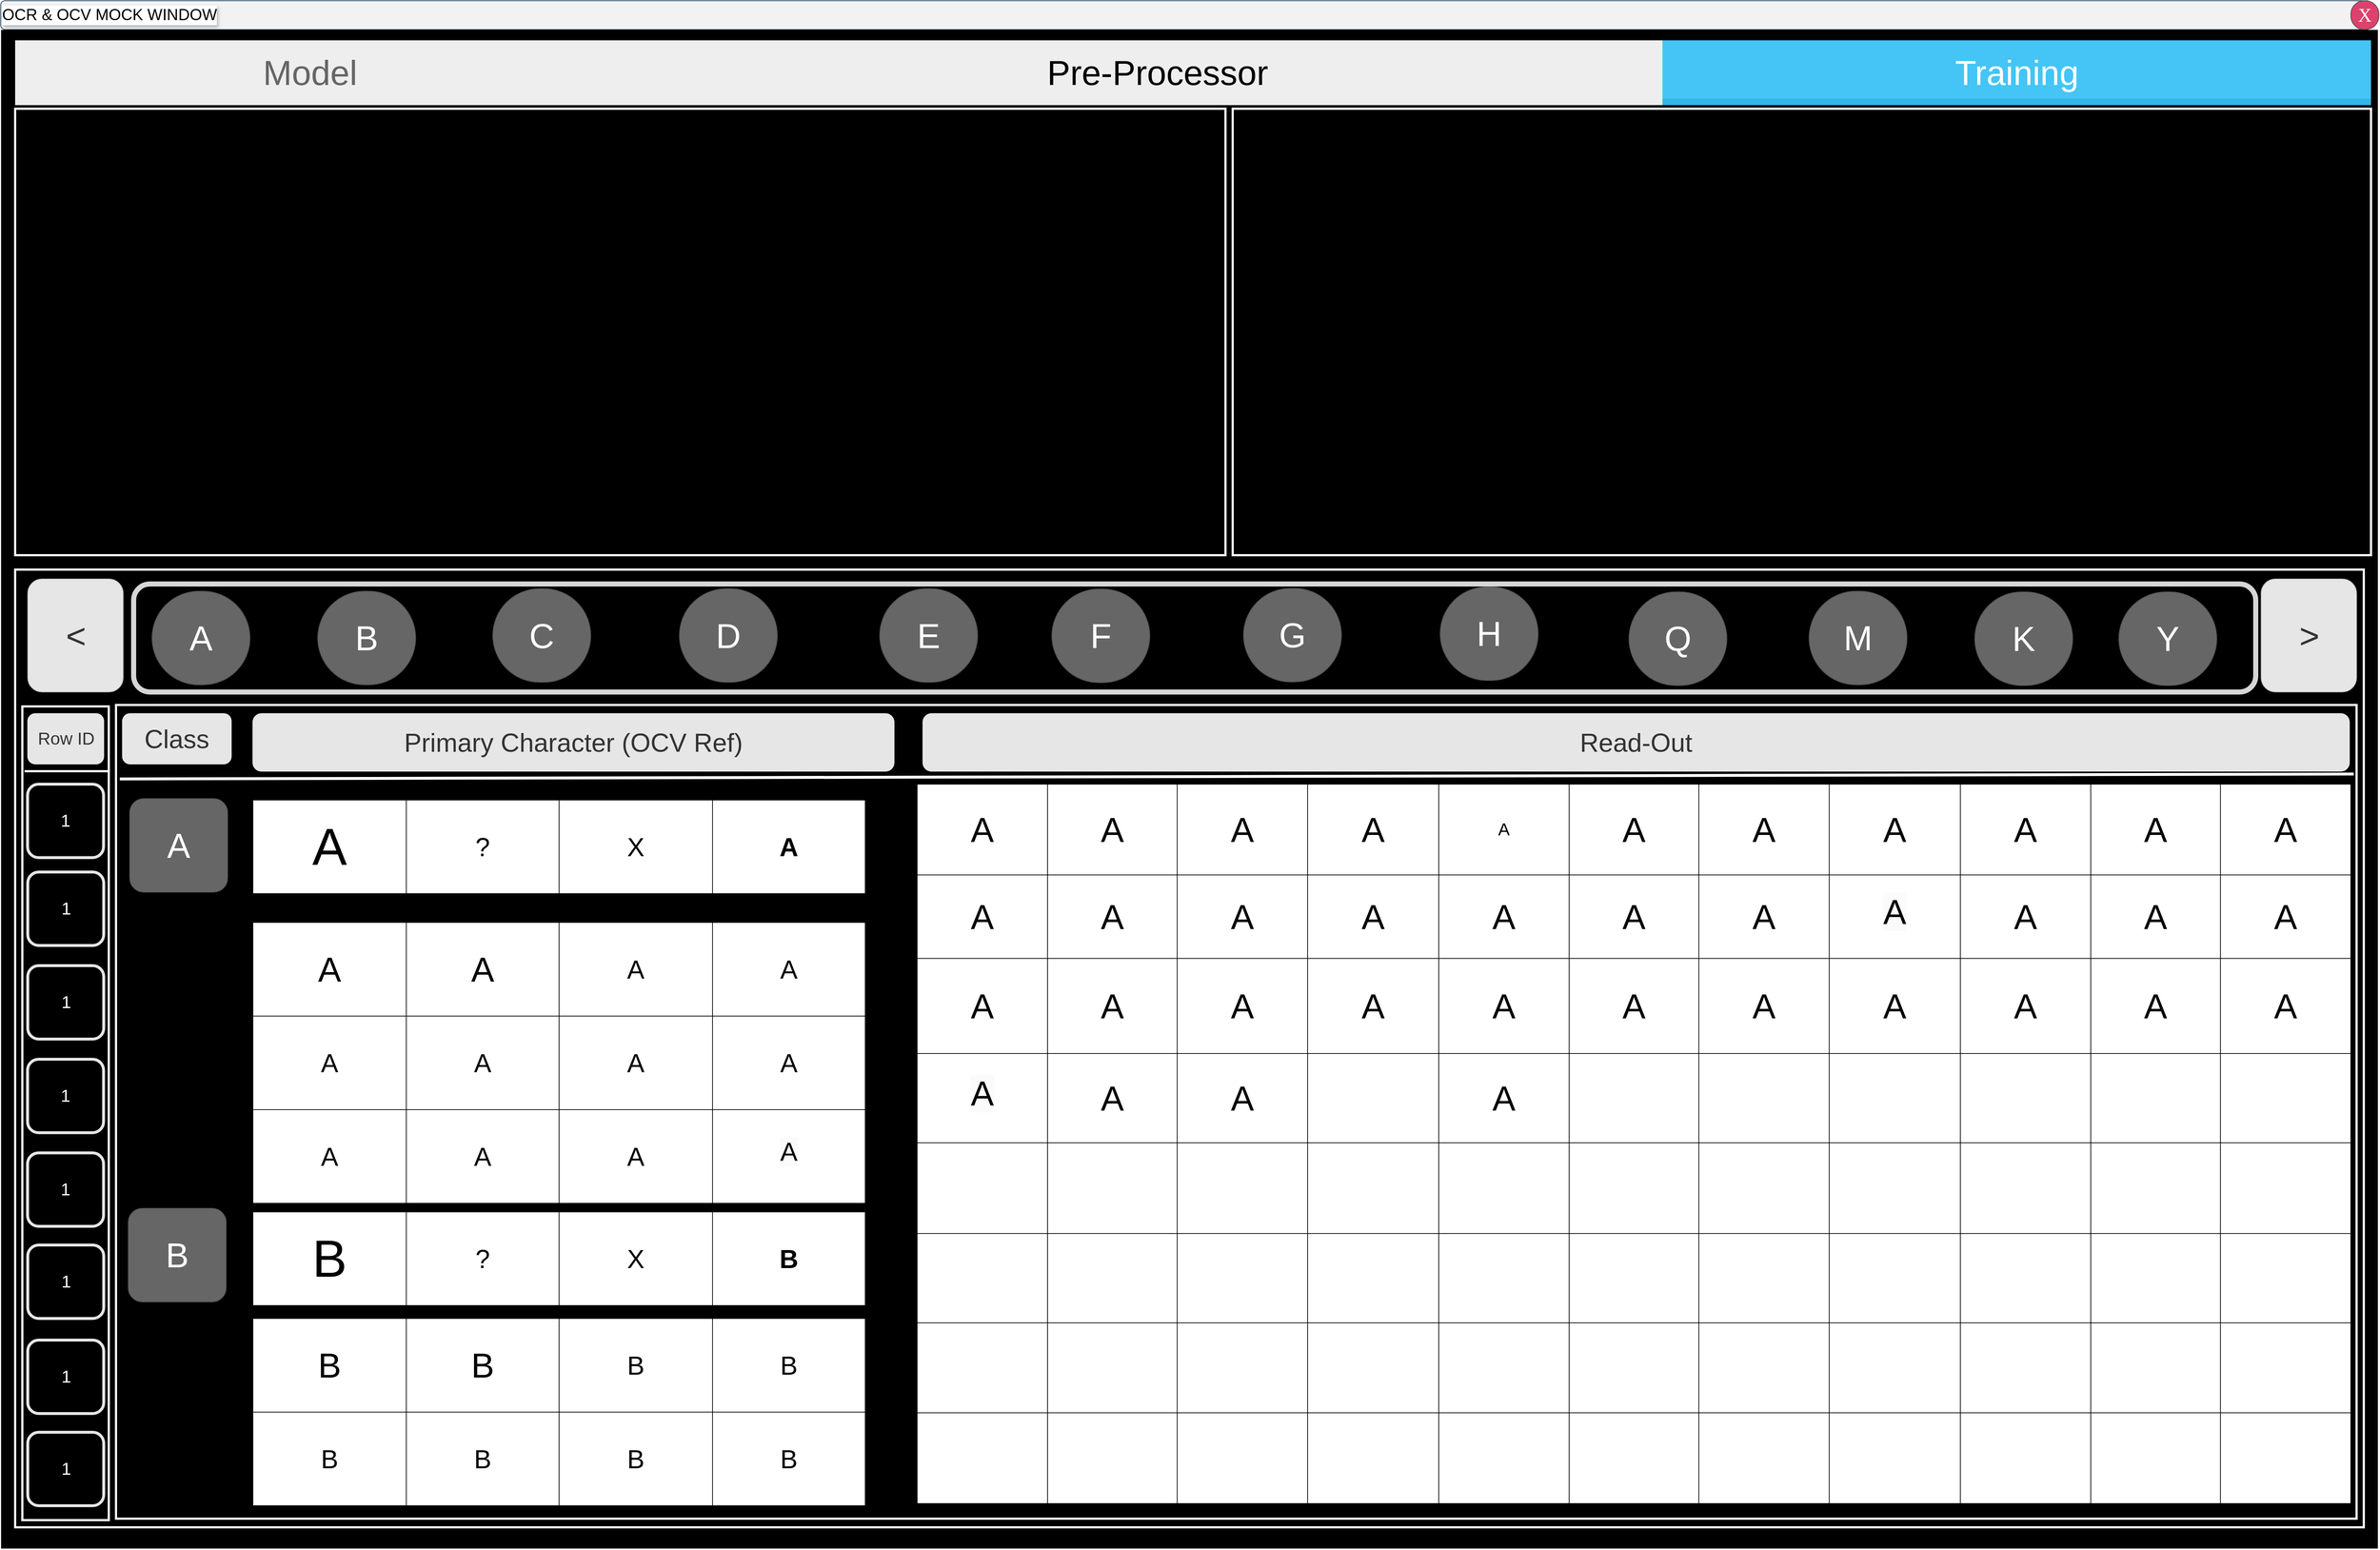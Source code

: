 <mxfile version="24.7.15">
  <diagram name="Page-1" id="wrd1BHU1qQaMwPGmg0tR">
    <mxGraphModel dx="5863" dy="2556" grid="1" gridSize="10" guides="1" tooltips="1" connect="1" arrows="1" fold="1" page="1" pageScale="1" pageWidth="827" pageHeight="1169" math="0" shadow="0">
      <root>
        <mxCell id="0" />
        <mxCell id="1" parent="0" />
        <mxCell id="qXwME-4BAcDL_cjT7Dag-3" value="" style="rounded=0;whiteSpace=wrap;html=1;fillColor=#000000;fillStyle=auto;gradientColor=none;gradientDirection=radial;strokeColor=#FFFFFF;" vertex="1" parent="1">
          <mxGeometry x="-820" y="40" width="3300" height="2110" as="geometry" />
        </mxCell>
        <mxCell id="qXwME-4BAcDL_cjT7Dag-5" value="OCR &amp;amp; OCV MOCK WINDOW" style="rounded=1;html=1;shadow=0;dashed=0;whiteSpace=wrap;fontSize=22;fillColor=#f2f2f2;align=left;textShadow=1;fontStyle=0;fontFamily=Helvetica;labelBorderColor=none;labelBackgroundColor=#ffffff;strokeColor=#23445d;" vertex="1" parent="1">
          <mxGeometry x="-820" width="3290" height="40" as="geometry" />
        </mxCell>
        <mxCell id="qXwME-4BAcDL_cjT7Dag-6" value="X" style="rounded=1;html=1;shadow=0;dashed=0;whiteSpace=wrap;fontSize=26;fillColor=#DD426C;align=center;strokeColor=#4D4D4D;fontColor=#ffffff;fontFamily=Lucida Console;arcSize=48;imageWidth=22;imageHeight=21;" vertex="1" parent="1">
          <mxGeometry x="2442" width="39" height="40" as="geometry" />
        </mxCell>
        <mxCell id="qXwME-4BAcDL_cjT7Dag-146" value="" style="rounded=0;whiteSpace=wrap;html=1;strokeColor=#FFFFFF;strokeWidth=3;fillColor=#000000;" vertex="1" parent="1">
          <mxGeometry x="-800" y="790" width="3260" height="1330" as="geometry" />
        </mxCell>
        <mxCell id="qXwME-4BAcDL_cjT7Dag-169" value="" style="strokeWidth=1;html=1;shadow=0;dashed=0;shape=mxgraph.android.rrect;rSize=0;fillColor=#eeeeee;strokeColor=none;" vertex="1" parent="1">
          <mxGeometry x="-800" y="55" width="3270" height="90" as="geometry" />
        </mxCell>
        <mxCell id="qXwME-4BAcDL_cjT7Dag-170" value="&lt;font style=&quot;font-size: 48px; font-weight: normal;&quot;&gt;Model&lt;/font&gt;" style="strokeWidth=1;html=1;shadow=0;dashed=0;shape=mxgraph.android.anchor;fontStyle=1;fontColor=#666666;" vertex="1" parent="qXwME-4BAcDL_cjT7Dag-169">
          <mxGeometry width="817.5" height="90" as="geometry" />
        </mxCell>
        <mxCell id="qXwME-4BAcDL_cjT7Dag-173" value="" style="strokeWidth=1;html=1;shadow=0;dashed=0;shape=mxgraph.android.anchor;fontStyle=1;fontColor=#666666;" vertex="1" parent="qXwME-4BAcDL_cjT7Dag-169">
          <mxGeometry x="2449.392" width="783.308" height="90" as="geometry" />
        </mxCell>
        <mxCell id="qXwME-4BAcDL_cjT7Dag-174" value="" style="strokeWidth=1;html=1;shadow=0;dashed=0;shape=mxgraph.android.anchor;fontStyle=1;fontColor=#666666;" vertex="1" parent="qXwME-4BAcDL_cjT7Dag-169">
          <mxGeometry x="2452.5" width="817.5" height="90" as="geometry" />
        </mxCell>
        <mxCell id="qXwME-4BAcDL_cjT7Dag-171" value="&lt;span style=&quot;font-weight: 400; text-wrap: wrap;&quot;&gt;&lt;font style=&quot;font-size: 48px;&quot;&gt;Training&lt;/font&gt;&lt;/span&gt;" style="strokeWidth=1;html=1;shadow=0;dashed=0;shape=mxgraph.android.rrect;rSize=0;fontStyle=1;fillColor=#44c5f5;strokeColor=none;fontColor=#ffffff;" vertex="1" parent="qXwME-4BAcDL_cjT7Dag-169">
          <mxGeometry x="2286.541" width="983.459" height="90" as="geometry" />
        </mxCell>
        <mxCell id="qXwME-4BAcDL_cjT7Dag-172" value="" style="strokeWidth=1;html=1;shadow=0;dashed=0;shape=mxgraph.android.rrect;rSize=0;fillColor=#33b5e5;strokeColor=none;" vertex="1" parent="qXwME-4BAcDL_cjT7Dag-171">
          <mxGeometry y="81" width="983.459" height="9" as="geometry" />
        </mxCell>
        <mxCell id="qXwME-4BAcDL_cjT7Dag-176" value="&lt;font style=&quot;font-size: 48px;&quot;&gt;Pre-Processor&amp;nbsp;&lt;/font&gt;" style="text;html=1;align=center;verticalAlign=middle;whiteSpace=wrap;rounded=0;" vertex="1" parent="qXwME-4BAcDL_cjT7Dag-169">
          <mxGeometry x="1155.564" width="872.82" height="90" as="geometry" />
        </mxCell>
        <mxCell id="qXwME-4BAcDL_cjT7Dag-191" value="" style="shape=table;startSize=0;container=1;collapsible=0;childLayout=tableLayout;fontSize=11;fillColor=none;strokeColor=none;" vertex="1" parent="1">
          <mxGeometry x="-200" y="700" width="60" height="60" as="geometry" />
        </mxCell>
        <mxCell id="qXwME-4BAcDL_cjT7Dag-192" value="" style="shape=tableRow;horizontal=0;startSize=0;swimlaneHead=0;swimlaneBody=0;strokeColor=inherit;top=0;left=0;bottom=0;right=0;collapsible=0;dropTarget=0;fillColor=none;points=[[0,0.5],[1,0.5]];portConstraint=eastwest;fontSize=16;" vertex="1" parent="qXwME-4BAcDL_cjT7Dag-191">
          <mxGeometry width="60" height="15" as="geometry" />
        </mxCell>
        <mxCell id="qXwME-4BAcDL_cjT7Dag-193" value="Item 1" style="shape=partialRectangle;html=1;whiteSpace=wrap;connectable=0;strokeColor=inherit;overflow=hidden;fillColor=none;top=0;left=0;bottom=0;right=0;pointerEvents=1;fontSize=12;align=left;spacingLeft=5;" vertex="1" parent="qXwME-4BAcDL_cjT7Dag-192">
          <mxGeometry width="60" height="15" as="geometry">
            <mxRectangle width="60" height="15" as="alternateBounds" />
          </mxGeometry>
        </mxCell>
        <mxCell id="qXwME-4BAcDL_cjT7Dag-194" value="" style="shape=tableRow;horizontal=0;startSize=0;swimlaneHead=0;swimlaneBody=0;strokeColor=inherit;top=0;left=0;bottom=0;right=0;collapsible=0;dropTarget=0;fillColor=none;points=[[0,0.5],[1,0.5]];portConstraint=eastwest;fontSize=16;" vertex="1" parent="qXwME-4BAcDL_cjT7Dag-191">
          <mxGeometry y="15" width="60" height="15" as="geometry" />
        </mxCell>
        <mxCell id="qXwME-4BAcDL_cjT7Dag-195" value="Item 2" style="shape=partialRectangle;html=1;whiteSpace=wrap;connectable=0;strokeColor=inherit;overflow=hidden;fillColor=none;top=0;left=0;bottom=0;right=0;pointerEvents=1;fontSize=12;align=left;spacingLeft=5;" vertex="1" parent="qXwME-4BAcDL_cjT7Dag-194">
          <mxGeometry width="60" height="15" as="geometry">
            <mxRectangle width="60" height="15" as="alternateBounds" />
          </mxGeometry>
        </mxCell>
        <mxCell id="qXwME-4BAcDL_cjT7Dag-196" value="" style="shape=tableRow;horizontal=0;startSize=0;swimlaneHead=0;swimlaneBody=0;strokeColor=inherit;top=0;left=0;bottom=0;right=0;collapsible=0;dropTarget=0;fillColor=none;points=[[0,0.5],[1,0.5]];portConstraint=eastwest;fontSize=16;" vertex="1" parent="qXwME-4BAcDL_cjT7Dag-191">
          <mxGeometry y="30" width="60" height="15" as="geometry" />
        </mxCell>
        <mxCell id="qXwME-4BAcDL_cjT7Dag-197" value="Item 3" style="shape=partialRectangle;html=1;whiteSpace=wrap;connectable=0;strokeColor=inherit;overflow=hidden;fillColor=none;top=0;left=0;bottom=0;right=0;pointerEvents=1;fontSize=12;align=left;spacingLeft=5;" vertex="1" parent="qXwME-4BAcDL_cjT7Dag-196">
          <mxGeometry width="60" height="15" as="geometry">
            <mxRectangle width="60" height="15" as="alternateBounds" />
          </mxGeometry>
        </mxCell>
        <mxCell id="qXwME-4BAcDL_cjT7Dag-198" style="shape=tableRow;horizontal=0;startSize=0;swimlaneHead=0;swimlaneBody=0;strokeColor=inherit;top=0;left=0;bottom=0;right=0;collapsible=0;dropTarget=0;fillColor=none;points=[[0,0.5],[1,0.5]];portConstraint=eastwest;fontSize=16;" vertex="1" parent="qXwME-4BAcDL_cjT7Dag-191">
          <mxGeometry y="45" width="60" height="15" as="geometry" />
        </mxCell>
        <mxCell id="qXwME-4BAcDL_cjT7Dag-199" value="Item 4" style="shape=partialRectangle;html=1;whiteSpace=wrap;connectable=0;strokeColor=inherit;overflow=hidden;fillColor=none;top=0;left=0;bottom=0;right=0;pointerEvents=1;fontSize=12;align=left;spacingLeft=5;" vertex="1" parent="qXwME-4BAcDL_cjT7Dag-198">
          <mxGeometry width="60" height="15" as="geometry">
            <mxRectangle width="60" height="15" as="alternateBounds" />
          </mxGeometry>
        </mxCell>
        <mxCell id="qXwME-4BAcDL_cjT7Dag-224" value="" style="rounded=0;whiteSpace=wrap;html=1;strokeWidth=3;strokeColor=#FFFFFF;fillColor=#000000;" vertex="1" parent="1">
          <mxGeometry x="-800" y="150" width="1680" height="620" as="geometry" />
        </mxCell>
        <mxCell id="qXwME-4BAcDL_cjT7Dag-225" value="" style="rounded=0;whiteSpace=wrap;html=1;strokeWidth=3;strokeColor=#FFFFFF;fillColor=#000000;" vertex="1" parent="1">
          <mxGeometry x="890" y="150" width="1580" height="620" as="geometry" />
        </mxCell>
        <mxCell id="qXwME-4BAcDL_cjT7Dag-226" value="" style="rounded=0;whiteSpace=wrap;html=1;strokeColor=#FFFFFF;strokeWidth=3;fillColor=#000000;" vertex="1" parent="1">
          <mxGeometry x="-790" y="980" width="120" height="1130" as="geometry" />
        </mxCell>
        <mxCell id="qXwME-4BAcDL_cjT7Dag-233" value="&lt;font style=&quot;font-size: 24px;&quot;&gt;Row ID&lt;/font&gt;" style="rounded=1;html=1;shadow=0;dashed=0;whiteSpace=wrap;fontSize=10;fillColor=#E6E6E6;align=center;strokeColor=#E6E6E6;fontColor=#333333;" vertex="1" parent="1">
          <mxGeometry x="-782.5" y="990" width="105.5" height="70" as="geometry" />
        </mxCell>
        <mxCell id="qXwME-4BAcDL_cjT7Dag-235" value="" style="rounded=0;whiteSpace=wrap;html=1;strokeWidth=3;strokeColor=#FFFFFF;fillColor=#000000;" vertex="1" parent="1">
          <mxGeometry x="-660" y="978" width="3110" height="1130" as="geometry" />
        </mxCell>
        <mxCell id="qXwME-4BAcDL_cjT7Dag-238" value="&lt;span style=&quot;font-size: 36px;&quot;&gt;Primary Character (OCV Ref)&lt;/span&gt;" style="rounded=1;html=1;shadow=0;dashed=0;whiteSpace=wrap;fontSize=10;fillColor=#E6E6E6;align=center;strokeColor=#E6E6E6;fontColor=#333333;" vertex="1" parent="1">
          <mxGeometry x="-470" y="990" width="890" height="80" as="geometry" />
        </mxCell>
        <mxCell id="qXwME-4BAcDL_cjT7Dag-241" value="&lt;span style=&quot;font-size: 36px;&quot;&gt;Read-Out&lt;/span&gt;" style="rounded=1;html=1;shadow=0;dashed=0;whiteSpace=wrap;fontSize=10;fillColor=#E6E6E6;align=center;strokeColor=#E6E6E6;fontColor=#333333;" vertex="1" parent="1">
          <mxGeometry x="460" y="990" width="1980" height="80" as="geometry" />
        </mxCell>
        <mxCell id="qXwME-4BAcDL_cjT7Dag-244" value="" style="endArrow=none;html=1;rounded=0;strokeWidth=3;strokeColor=#FFFFFF;" edge="1" parent="1">
          <mxGeometry width="50" height="50" relative="1" as="geometry">
            <mxPoint x="-787" y="1070" as="sourcePoint" />
            <mxPoint x="-671" y="1070" as="targetPoint" />
          </mxGeometry>
        </mxCell>
        <mxCell id="qXwME-4BAcDL_cjT7Dag-303" value="&lt;span style=&quot;font-size: 36px;&quot;&gt;Class&lt;/span&gt;" style="rounded=1;html=1;shadow=0;dashed=0;whiteSpace=wrap;fontSize=10;fillColor=#E6E6E6;align=center;strokeColor=#E6E6E6;fontColor=#333333;" vertex="1" parent="1">
          <mxGeometry x="-651" y="990" width="151" height="70" as="geometry" />
        </mxCell>
        <mxCell id="qXwME-4BAcDL_cjT7Dag-306" value="&lt;font style=&quot;font-size: 48px;&quot;&gt;A&lt;/font&gt;" style="rounded=1;html=1;shadow=0;dashed=0;whiteSpace=wrap;fontSize=10;fillColor=#666666;align=center;strokeColor=#4D4D4D;fontColor=#ffffff;" vertex="1" parent="1">
          <mxGeometry x="-641" y="1108" width="136" height="130" as="geometry" />
        </mxCell>
        <mxCell id="qXwME-4BAcDL_cjT7Dag-323" value="" style="shape=table;startSize=0;container=1;collapsible=0;childLayout=tableLayout;" vertex="1" parent="1">
          <mxGeometry x="-470" y="1110" width="850" height="130" as="geometry" />
        </mxCell>
        <mxCell id="qXwME-4BAcDL_cjT7Dag-324" value="" style="shape=tableRow;horizontal=0;startSize=0;swimlaneHead=0;swimlaneBody=0;strokeColor=inherit;top=0;left=0;bottom=0;right=0;collapsible=0;dropTarget=0;fillColor=none;points=[[0,0.5],[1,0.5]];portConstraint=eastwest;" vertex="1" parent="qXwME-4BAcDL_cjT7Dag-323">
          <mxGeometry width="850" height="130" as="geometry" />
        </mxCell>
        <mxCell id="qXwME-4BAcDL_cjT7Dag-325" value="&lt;font style=&quot;font-size: 72px;&quot;&gt;A&lt;/font&gt;" style="shape=partialRectangle;html=1;whiteSpace=wrap;connectable=0;strokeColor=inherit;overflow=hidden;fillColor=none;top=0;left=0;bottom=0;right=0;pointerEvents=1;" vertex="1" parent="qXwME-4BAcDL_cjT7Dag-324">
          <mxGeometry width="213" height="130" as="geometry">
            <mxRectangle width="213" height="130" as="alternateBounds" />
          </mxGeometry>
        </mxCell>
        <mxCell id="qXwME-4BAcDL_cjT7Dag-326" value="&lt;span style=&quot;font-size: 36px;&quot;&gt;?&lt;/span&gt;" style="shape=partialRectangle;html=1;whiteSpace=wrap;connectable=0;strokeColor=inherit;overflow=hidden;fillColor=none;top=0;left=0;bottom=0;right=0;pointerEvents=1;" vertex="1" parent="qXwME-4BAcDL_cjT7Dag-324">
          <mxGeometry x="213" width="212" height="130" as="geometry">
            <mxRectangle width="212" height="130" as="alternateBounds" />
          </mxGeometry>
        </mxCell>
        <mxCell id="qXwME-4BAcDL_cjT7Dag-327" value="&lt;span style=&quot;font-size: 36px;&quot;&gt;X&lt;/span&gt;" style="shape=partialRectangle;html=1;whiteSpace=wrap;connectable=0;strokeColor=inherit;overflow=hidden;fillColor=none;top=0;left=0;bottom=0;right=0;pointerEvents=1;" vertex="1" parent="qXwME-4BAcDL_cjT7Dag-324">
          <mxGeometry x="425" width="213" height="130" as="geometry">
            <mxRectangle width="213" height="130" as="alternateBounds" />
          </mxGeometry>
        </mxCell>
        <mxCell id="qXwME-4BAcDL_cjT7Dag-328" value="&lt;font style=&quot;font-size: 36px;&quot;&gt;&lt;b&gt;A&lt;/b&gt;&lt;/font&gt;" style="shape=partialRectangle;html=1;whiteSpace=wrap;connectable=0;strokeColor=inherit;overflow=hidden;fillColor=none;top=0;left=0;bottom=0;right=0;pointerEvents=1;" vertex="1" parent="qXwME-4BAcDL_cjT7Dag-324">
          <mxGeometry x="638" width="212" height="130" as="geometry">
            <mxRectangle width="212" height="130" as="alternateBounds" />
          </mxGeometry>
        </mxCell>
        <mxCell id="qXwME-4BAcDL_cjT7Dag-425" value="" style="shape=table;startSize=0;container=1;collapsible=0;childLayout=tableLayout;" vertex="1" parent="1">
          <mxGeometry x="452" y="1088" width="1990" height="999" as="geometry" />
        </mxCell>
        <mxCell id="qXwME-4BAcDL_cjT7Dag-426" value="" style="shape=tableRow;horizontal=0;startSize=0;swimlaneHead=0;swimlaneBody=0;strokeColor=inherit;top=0;left=0;bottom=0;right=0;collapsible=0;dropTarget=0;fillColor=none;points=[[0,0.5],[1,0.5]];portConstraint=eastwest;" vertex="1" parent="qXwME-4BAcDL_cjT7Dag-425">
          <mxGeometry width="1990" height="126" as="geometry" />
        </mxCell>
        <mxCell id="qXwME-4BAcDL_cjT7Dag-427" value="&lt;span style=&quot;color: rgb(0, 0, 0);&quot;&gt;&lt;font style=&quot;font-size: 48px;&quot;&gt;A&lt;/font&gt;&lt;/span&gt;" style="shape=partialRectangle;html=1;whiteSpace=wrap;connectable=0;strokeColor=inherit;overflow=hidden;fillColor=none;top=0;left=0;bottom=0;right=0;pointerEvents=1;fontColor=#FFFFFF;" vertex="1" parent="qXwME-4BAcDL_cjT7Dag-426">
          <mxGeometry width="181" height="126" as="geometry">
            <mxRectangle width="181" height="126" as="alternateBounds" />
          </mxGeometry>
        </mxCell>
        <mxCell id="qXwME-4BAcDL_cjT7Dag-428" value="&lt;font style=&quot;font-size: 48px;&quot;&gt;A&lt;/font&gt;" style="shape=partialRectangle;html=1;whiteSpace=wrap;connectable=0;strokeColor=inherit;overflow=hidden;fillColor=none;top=0;left=0;bottom=0;right=0;pointerEvents=1;" vertex="1" parent="qXwME-4BAcDL_cjT7Dag-426">
          <mxGeometry x="181" width="180" height="126" as="geometry">
            <mxRectangle width="180" height="126" as="alternateBounds" />
          </mxGeometry>
        </mxCell>
        <mxCell id="qXwME-4BAcDL_cjT7Dag-429" value="&lt;font style=&quot;font-size: 48px;&quot;&gt;A&lt;/font&gt;" style="shape=partialRectangle;html=1;whiteSpace=wrap;connectable=0;strokeColor=inherit;overflow=hidden;fillColor=none;top=0;left=0;bottom=0;right=0;pointerEvents=1;" vertex="1" parent="qXwME-4BAcDL_cjT7Dag-426">
          <mxGeometry x="361" width="181" height="126" as="geometry">
            <mxRectangle width="181" height="126" as="alternateBounds" />
          </mxGeometry>
        </mxCell>
        <mxCell id="qXwME-4BAcDL_cjT7Dag-430" value="&lt;font style=&quot;font-size: 48px;&quot;&gt;A&lt;/font&gt;" style="shape=partialRectangle;html=1;whiteSpace=wrap;connectable=0;strokeColor=inherit;overflow=hidden;fillColor=none;top=0;left=0;bottom=0;right=0;pointerEvents=1;" vertex="1" parent="qXwME-4BAcDL_cjT7Dag-426">
          <mxGeometry x="542" width="182" height="126" as="geometry">
            <mxRectangle width="182" height="126" as="alternateBounds" />
          </mxGeometry>
        </mxCell>
        <mxCell id="qXwME-4BAcDL_cjT7Dag-431" value="&lt;font style=&quot;font-size: 24px;&quot;&gt;A&lt;/font&gt;" style="shape=partialRectangle;html=1;whiteSpace=wrap;connectable=0;strokeColor=inherit;overflow=hidden;fillColor=none;top=0;left=0;bottom=0;right=0;pointerEvents=1;" vertex="1" parent="qXwME-4BAcDL_cjT7Dag-426">
          <mxGeometry x="724" width="181" height="126" as="geometry">
            <mxRectangle width="181" height="126" as="alternateBounds" />
          </mxGeometry>
        </mxCell>
        <mxCell id="qXwME-4BAcDL_cjT7Dag-432" value="&lt;font style=&quot;font-size: 48px;&quot;&gt;A&lt;/font&gt;" style="shape=partialRectangle;html=1;whiteSpace=wrap;connectable=0;strokeColor=inherit;overflow=hidden;fillColor=none;top=0;left=0;bottom=0;right=0;pointerEvents=1;" vertex="1" parent="qXwME-4BAcDL_cjT7Dag-426">
          <mxGeometry x="905" width="180" height="126" as="geometry">
            <mxRectangle width="180" height="126" as="alternateBounds" />
          </mxGeometry>
        </mxCell>
        <mxCell id="qXwME-4BAcDL_cjT7Dag-433" value="&lt;span style=&quot;font-size: 48px;&quot;&gt;A&lt;/span&gt;" style="shape=partialRectangle;html=1;whiteSpace=wrap;connectable=0;strokeColor=inherit;overflow=hidden;fillColor=none;top=0;left=0;bottom=0;right=0;pointerEvents=1;" vertex="1" parent="qXwME-4BAcDL_cjT7Dag-426">
          <mxGeometry x="1085" width="181" height="126" as="geometry">
            <mxRectangle width="181" height="126" as="alternateBounds" />
          </mxGeometry>
        </mxCell>
        <mxCell id="qXwME-4BAcDL_cjT7Dag-434" value="&lt;span style=&quot;font-size: 48px;&quot;&gt;A&lt;/span&gt;" style="shape=partialRectangle;html=1;whiteSpace=wrap;connectable=0;strokeColor=inherit;overflow=hidden;fillColor=none;top=0;left=0;bottom=0;right=0;pointerEvents=1;" vertex="1" parent="qXwME-4BAcDL_cjT7Dag-426">
          <mxGeometry x="1266" width="182" height="126" as="geometry">
            <mxRectangle width="182" height="126" as="alternateBounds" />
          </mxGeometry>
        </mxCell>
        <mxCell id="qXwME-4BAcDL_cjT7Dag-435" value="&lt;span style=&quot;font-size: 48px;&quot;&gt;A&lt;/span&gt;" style="shape=partialRectangle;html=1;whiteSpace=wrap;connectable=0;strokeColor=inherit;overflow=hidden;fillColor=none;top=0;left=0;bottom=0;right=0;pointerEvents=1;" vertex="1" parent="qXwME-4BAcDL_cjT7Dag-426">
          <mxGeometry x="1448" width="181" height="126" as="geometry">
            <mxRectangle width="181" height="126" as="alternateBounds" />
          </mxGeometry>
        </mxCell>
        <mxCell id="qXwME-4BAcDL_cjT7Dag-436" value="&lt;span style=&quot;font-size: 48px;&quot;&gt;A&lt;/span&gt;" style="shape=partialRectangle;html=1;whiteSpace=wrap;connectable=0;strokeColor=inherit;overflow=hidden;fillColor=none;top=0;left=0;bottom=0;right=0;pointerEvents=1;" vertex="1" parent="qXwME-4BAcDL_cjT7Dag-426">
          <mxGeometry x="1629" width="180" height="126" as="geometry">
            <mxRectangle width="180" height="126" as="alternateBounds" />
          </mxGeometry>
        </mxCell>
        <mxCell id="qXwME-4BAcDL_cjT7Dag-437" value="&lt;span style=&quot;font-size: 48px;&quot;&gt;A&lt;/span&gt;" style="shape=partialRectangle;html=1;whiteSpace=wrap;connectable=0;strokeColor=inherit;overflow=hidden;fillColor=none;top=0;left=0;bottom=0;right=0;pointerEvents=1;" vertex="1" parent="qXwME-4BAcDL_cjT7Dag-426">
          <mxGeometry x="1809" width="181" height="126" as="geometry">
            <mxRectangle width="181" height="126" as="alternateBounds" />
          </mxGeometry>
        </mxCell>
        <mxCell id="qXwME-4BAcDL_cjT7Dag-438" value="" style="shape=tableRow;horizontal=0;startSize=0;swimlaneHead=0;swimlaneBody=0;strokeColor=inherit;top=0;left=0;bottom=0;right=0;collapsible=0;dropTarget=0;fillColor=none;points=[[0,0.5],[1,0.5]];portConstraint=eastwest;" vertex="1" parent="qXwME-4BAcDL_cjT7Dag-425">
          <mxGeometry y="126" width="1990" height="116" as="geometry" />
        </mxCell>
        <mxCell id="qXwME-4BAcDL_cjT7Dag-439" value="&lt;span style=&quot;font-size: 48px;&quot;&gt;A&lt;/span&gt;" style="shape=partialRectangle;html=1;whiteSpace=wrap;connectable=0;strokeColor=inherit;overflow=hidden;fillColor=none;top=0;left=0;bottom=0;right=0;pointerEvents=1;" vertex="1" parent="qXwME-4BAcDL_cjT7Dag-438">
          <mxGeometry width="181" height="116" as="geometry">
            <mxRectangle width="181" height="116" as="alternateBounds" />
          </mxGeometry>
        </mxCell>
        <mxCell id="qXwME-4BAcDL_cjT7Dag-440" value="&lt;span style=&quot;font-size: 48px;&quot;&gt;A&lt;/span&gt;" style="shape=partialRectangle;html=1;whiteSpace=wrap;connectable=0;strokeColor=inherit;overflow=hidden;fillColor=none;top=0;left=0;bottom=0;right=0;pointerEvents=1;" vertex="1" parent="qXwME-4BAcDL_cjT7Dag-438">
          <mxGeometry x="181" width="180" height="116" as="geometry">
            <mxRectangle width="180" height="116" as="alternateBounds" />
          </mxGeometry>
        </mxCell>
        <mxCell id="qXwME-4BAcDL_cjT7Dag-441" value="&lt;span style=&quot;font-size: 48px;&quot;&gt;A&lt;/span&gt;" style="shape=partialRectangle;html=1;whiteSpace=wrap;connectable=0;strokeColor=inherit;overflow=hidden;fillColor=none;top=0;left=0;bottom=0;right=0;pointerEvents=1;" vertex="1" parent="qXwME-4BAcDL_cjT7Dag-438">
          <mxGeometry x="361" width="181" height="116" as="geometry">
            <mxRectangle width="181" height="116" as="alternateBounds" />
          </mxGeometry>
        </mxCell>
        <mxCell id="qXwME-4BAcDL_cjT7Dag-442" value="&lt;span style=&quot;font-size: 48px;&quot;&gt;A&lt;/span&gt;" style="shape=partialRectangle;html=1;whiteSpace=wrap;connectable=0;strokeColor=inherit;overflow=hidden;fillColor=none;top=0;left=0;bottom=0;right=0;pointerEvents=1;" vertex="1" parent="qXwME-4BAcDL_cjT7Dag-438">
          <mxGeometry x="542" width="182" height="116" as="geometry">
            <mxRectangle width="182" height="116" as="alternateBounds" />
          </mxGeometry>
        </mxCell>
        <mxCell id="qXwME-4BAcDL_cjT7Dag-443" value="&lt;span style=&quot;font-size: 48px;&quot;&gt;A&lt;/span&gt;" style="shape=partialRectangle;html=1;whiteSpace=wrap;connectable=0;strokeColor=inherit;overflow=hidden;fillColor=none;top=0;left=0;bottom=0;right=0;pointerEvents=1;" vertex="1" parent="qXwME-4BAcDL_cjT7Dag-438">
          <mxGeometry x="724" width="181" height="116" as="geometry">
            <mxRectangle width="181" height="116" as="alternateBounds" />
          </mxGeometry>
        </mxCell>
        <mxCell id="qXwME-4BAcDL_cjT7Dag-444" value="&lt;span style=&quot;font-size: 48px;&quot;&gt;A&lt;/span&gt;" style="shape=partialRectangle;html=1;whiteSpace=wrap;connectable=0;strokeColor=inherit;overflow=hidden;fillColor=none;top=0;left=0;bottom=0;right=0;pointerEvents=1;" vertex="1" parent="qXwME-4BAcDL_cjT7Dag-438">
          <mxGeometry x="905" width="180" height="116" as="geometry">
            <mxRectangle width="180" height="116" as="alternateBounds" />
          </mxGeometry>
        </mxCell>
        <mxCell id="qXwME-4BAcDL_cjT7Dag-445" value="&lt;span style=&quot;font-size: 48px;&quot;&gt;A&lt;/span&gt;" style="shape=partialRectangle;html=1;whiteSpace=wrap;connectable=0;strokeColor=inherit;overflow=hidden;fillColor=none;top=0;left=0;bottom=0;right=0;pointerEvents=1;" vertex="1" parent="qXwME-4BAcDL_cjT7Dag-438">
          <mxGeometry x="1085" width="181" height="116" as="geometry">
            <mxRectangle width="181" height="116" as="alternateBounds" />
          </mxGeometry>
        </mxCell>
        <mxCell id="qXwME-4BAcDL_cjT7Dag-446" value="&#xa;&lt;span style=&quot;color: rgb(0, 0, 0); font-family: Helvetica; font-size: 48px; font-style: normal; font-variant-ligatures: normal; font-variant-caps: normal; font-weight: 400; letter-spacing: normal; orphans: 2; text-align: center; text-indent: 0px; text-transform: none; widows: 2; word-spacing: 0px; -webkit-text-stroke-width: 0px; white-space: normal; background-color: rgb(251, 251, 251); text-decoration-thickness: initial; text-decoration-style: initial; text-decoration-color: initial; display: inline !important; float: none;&quot;&gt;A&lt;/span&gt;&#xa;&#xa;" style="shape=partialRectangle;html=1;whiteSpace=wrap;connectable=0;strokeColor=inherit;overflow=hidden;fillColor=none;top=0;left=0;bottom=0;right=0;pointerEvents=1;" vertex="1" parent="qXwME-4BAcDL_cjT7Dag-438">
          <mxGeometry x="1266" width="182" height="116" as="geometry">
            <mxRectangle width="182" height="116" as="alternateBounds" />
          </mxGeometry>
        </mxCell>
        <mxCell id="qXwME-4BAcDL_cjT7Dag-447" value="&lt;span style=&quot;font-size: 48px;&quot;&gt;A&lt;/span&gt;" style="shape=partialRectangle;html=1;whiteSpace=wrap;connectable=0;strokeColor=inherit;overflow=hidden;fillColor=none;top=0;left=0;bottom=0;right=0;pointerEvents=1;" vertex="1" parent="qXwME-4BAcDL_cjT7Dag-438">
          <mxGeometry x="1448" width="181" height="116" as="geometry">
            <mxRectangle width="181" height="116" as="alternateBounds" />
          </mxGeometry>
        </mxCell>
        <mxCell id="qXwME-4BAcDL_cjT7Dag-448" value="&lt;span style=&quot;font-size: 48px;&quot;&gt;A&lt;/span&gt;" style="shape=partialRectangle;html=1;whiteSpace=wrap;connectable=0;strokeColor=inherit;overflow=hidden;fillColor=none;top=0;left=0;bottom=0;right=0;pointerEvents=1;" vertex="1" parent="qXwME-4BAcDL_cjT7Dag-438">
          <mxGeometry x="1629" width="180" height="116" as="geometry">
            <mxRectangle width="180" height="116" as="alternateBounds" />
          </mxGeometry>
        </mxCell>
        <mxCell id="qXwME-4BAcDL_cjT7Dag-449" value="&lt;span style=&quot;font-size: 48px;&quot;&gt;A&lt;/span&gt;" style="shape=partialRectangle;html=1;whiteSpace=wrap;connectable=0;strokeColor=inherit;overflow=hidden;fillColor=none;top=0;left=0;bottom=0;right=0;pointerEvents=1;" vertex="1" parent="qXwME-4BAcDL_cjT7Dag-438">
          <mxGeometry x="1809" width="181" height="116" as="geometry">
            <mxRectangle width="181" height="116" as="alternateBounds" />
          </mxGeometry>
        </mxCell>
        <mxCell id="qXwME-4BAcDL_cjT7Dag-450" value="" style="shape=tableRow;horizontal=0;startSize=0;swimlaneHead=0;swimlaneBody=0;strokeColor=inherit;top=0;left=0;bottom=0;right=0;collapsible=0;dropTarget=0;fillColor=none;points=[[0,0.5],[1,0.5]];portConstraint=eastwest;" vertex="1" parent="qXwME-4BAcDL_cjT7Dag-425">
          <mxGeometry y="242" width="1990" height="132" as="geometry" />
        </mxCell>
        <mxCell id="qXwME-4BAcDL_cjT7Dag-451" value="&lt;span style=&quot;font-size: 48px;&quot;&gt;A&lt;/span&gt;" style="shape=partialRectangle;html=1;whiteSpace=wrap;connectable=0;strokeColor=inherit;overflow=hidden;fillColor=none;top=0;left=0;bottom=0;right=0;pointerEvents=1;" vertex="1" parent="qXwME-4BAcDL_cjT7Dag-450">
          <mxGeometry width="181" height="132" as="geometry">
            <mxRectangle width="181" height="132" as="alternateBounds" />
          </mxGeometry>
        </mxCell>
        <mxCell id="qXwME-4BAcDL_cjT7Dag-452" value="&lt;span style=&quot;font-size: 48px;&quot;&gt;A&lt;/span&gt;" style="shape=partialRectangle;html=1;whiteSpace=wrap;connectable=0;strokeColor=inherit;overflow=hidden;fillColor=none;top=0;left=0;bottom=0;right=0;pointerEvents=1;" vertex="1" parent="qXwME-4BAcDL_cjT7Dag-450">
          <mxGeometry x="181" width="180" height="132" as="geometry">
            <mxRectangle width="180" height="132" as="alternateBounds" />
          </mxGeometry>
        </mxCell>
        <mxCell id="qXwME-4BAcDL_cjT7Dag-453" value="&lt;span style=&quot;font-size: 48px;&quot;&gt;A&lt;/span&gt;" style="shape=partialRectangle;html=1;whiteSpace=wrap;connectable=0;strokeColor=inherit;overflow=hidden;fillColor=none;top=0;left=0;bottom=0;right=0;pointerEvents=1;" vertex="1" parent="qXwME-4BAcDL_cjT7Dag-450">
          <mxGeometry x="361" width="181" height="132" as="geometry">
            <mxRectangle width="181" height="132" as="alternateBounds" />
          </mxGeometry>
        </mxCell>
        <mxCell id="qXwME-4BAcDL_cjT7Dag-454" value="&lt;span style=&quot;font-size: 48px;&quot;&gt;A&lt;/span&gt;" style="shape=partialRectangle;html=1;whiteSpace=wrap;connectable=0;strokeColor=inherit;overflow=hidden;fillColor=none;top=0;left=0;bottom=0;right=0;pointerEvents=1;" vertex="1" parent="qXwME-4BAcDL_cjT7Dag-450">
          <mxGeometry x="542" width="182" height="132" as="geometry">
            <mxRectangle width="182" height="132" as="alternateBounds" />
          </mxGeometry>
        </mxCell>
        <mxCell id="qXwME-4BAcDL_cjT7Dag-455" value="&lt;span style=&quot;font-size: 48px;&quot;&gt;A&lt;/span&gt;" style="shape=partialRectangle;html=1;whiteSpace=wrap;connectable=0;strokeColor=inherit;overflow=hidden;fillColor=none;top=0;left=0;bottom=0;right=0;pointerEvents=1;" vertex="1" parent="qXwME-4BAcDL_cjT7Dag-450">
          <mxGeometry x="724" width="181" height="132" as="geometry">
            <mxRectangle width="181" height="132" as="alternateBounds" />
          </mxGeometry>
        </mxCell>
        <mxCell id="qXwME-4BAcDL_cjT7Dag-456" value="&lt;span style=&quot;font-size: 48px;&quot;&gt;A&lt;/span&gt;" style="shape=partialRectangle;html=1;whiteSpace=wrap;connectable=0;strokeColor=inherit;overflow=hidden;fillColor=none;top=0;left=0;bottom=0;right=0;pointerEvents=1;" vertex="1" parent="qXwME-4BAcDL_cjT7Dag-450">
          <mxGeometry x="905" width="180" height="132" as="geometry">
            <mxRectangle width="180" height="132" as="alternateBounds" />
          </mxGeometry>
        </mxCell>
        <mxCell id="qXwME-4BAcDL_cjT7Dag-457" value="&lt;span style=&quot;font-size: 48px;&quot;&gt;A&lt;/span&gt;" style="shape=partialRectangle;html=1;whiteSpace=wrap;connectable=0;strokeColor=inherit;overflow=hidden;fillColor=none;top=0;left=0;bottom=0;right=0;pointerEvents=1;" vertex="1" parent="qXwME-4BAcDL_cjT7Dag-450">
          <mxGeometry x="1085" width="181" height="132" as="geometry">
            <mxRectangle width="181" height="132" as="alternateBounds" />
          </mxGeometry>
        </mxCell>
        <mxCell id="qXwME-4BAcDL_cjT7Dag-458" value="&lt;span style=&quot;font-size: 48px;&quot;&gt;A&lt;/span&gt;" style="shape=partialRectangle;html=1;whiteSpace=wrap;connectable=0;strokeColor=inherit;overflow=hidden;fillColor=none;top=0;left=0;bottom=0;right=0;pointerEvents=1;" vertex="1" parent="qXwME-4BAcDL_cjT7Dag-450">
          <mxGeometry x="1266" width="182" height="132" as="geometry">
            <mxRectangle width="182" height="132" as="alternateBounds" />
          </mxGeometry>
        </mxCell>
        <mxCell id="qXwME-4BAcDL_cjT7Dag-459" value="&lt;span style=&quot;font-size: 48px;&quot;&gt;A&lt;/span&gt;" style="shape=partialRectangle;html=1;whiteSpace=wrap;connectable=0;strokeColor=inherit;overflow=hidden;fillColor=none;top=0;left=0;bottom=0;right=0;pointerEvents=1;" vertex="1" parent="qXwME-4BAcDL_cjT7Dag-450">
          <mxGeometry x="1448" width="181" height="132" as="geometry">
            <mxRectangle width="181" height="132" as="alternateBounds" />
          </mxGeometry>
        </mxCell>
        <mxCell id="qXwME-4BAcDL_cjT7Dag-460" value="&lt;span style=&quot;font-size: 48px;&quot;&gt;A&lt;/span&gt;" style="shape=partialRectangle;html=1;whiteSpace=wrap;connectable=0;strokeColor=inherit;overflow=hidden;fillColor=none;top=0;left=0;bottom=0;right=0;pointerEvents=1;" vertex="1" parent="qXwME-4BAcDL_cjT7Dag-450">
          <mxGeometry x="1629" width="180" height="132" as="geometry">
            <mxRectangle width="180" height="132" as="alternateBounds" />
          </mxGeometry>
        </mxCell>
        <mxCell id="qXwME-4BAcDL_cjT7Dag-461" value="&lt;span style=&quot;font-size: 48px;&quot;&gt;A&lt;/span&gt;" style="shape=partialRectangle;html=1;whiteSpace=wrap;connectable=0;strokeColor=inherit;overflow=hidden;fillColor=none;top=0;left=0;bottom=0;right=0;pointerEvents=1;" vertex="1" parent="qXwME-4BAcDL_cjT7Dag-450">
          <mxGeometry x="1809" width="181" height="132" as="geometry">
            <mxRectangle width="181" height="132" as="alternateBounds" />
          </mxGeometry>
        </mxCell>
        <mxCell id="qXwME-4BAcDL_cjT7Dag-462" value="" style="shape=tableRow;horizontal=0;startSize=0;swimlaneHead=0;swimlaneBody=0;strokeColor=inherit;top=0;left=0;bottom=0;right=0;collapsible=0;dropTarget=0;fillColor=none;points=[[0,0.5],[1,0.5]];portConstraint=eastwest;" vertex="1" parent="qXwME-4BAcDL_cjT7Dag-425">
          <mxGeometry y="374" width="1990" height="124" as="geometry" />
        </mxCell>
        <mxCell id="qXwME-4BAcDL_cjT7Dag-463" value="&#xa;&lt;span style=&quot;color: rgb(0, 0, 0); font-family: Helvetica; font-size: 48px; font-style: normal; font-variant-ligatures: normal; font-variant-caps: normal; font-weight: 400; letter-spacing: normal; orphans: 2; text-align: center; text-indent: 0px; text-transform: none; widows: 2; word-spacing: 0px; -webkit-text-stroke-width: 0px; white-space: normal; background-color: rgb(251, 251, 251); text-decoration-thickness: initial; text-decoration-style: initial; text-decoration-color: initial; display: inline !important; float: none;&quot;&gt;A&lt;/span&gt;&#xa;&#xa;" style="shape=partialRectangle;html=1;whiteSpace=wrap;connectable=0;strokeColor=inherit;overflow=hidden;fillColor=none;top=0;left=0;bottom=0;right=0;pointerEvents=1;" vertex="1" parent="qXwME-4BAcDL_cjT7Dag-462">
          <mxGeometry width="181" height="124" as="geometry">
            <mxRectangle width="181" height="124" as="alternateBounds" />
          </mxGeometry>
        </mxCell>
        <mxCell id="qXwME-4BAcDL_cjT7Dag-464" value="&lt;span style=&quot;font-size: 48px;&quot;&gt;A&lt;/span&gt;" style="shape=partialRectangle;html=1;whiteSpace=wrap;connectable=0;strokeColor=inherit;overflow=hidden;fillColor=none;top=0;left=0;bottom=0;right=0;pointerEvents=1;" vertex="1" parent="qXwME-4BAcDL_cjT7Dag-462">
          <mxGeometry x="181" width="180" height="124" as="geometry">
            <mxRectangle width="180" height="124" as="alternateBounds" />
          </mxGeometry>
        </mxCell>
        <mxCell id="qXwME-4BAcDL_cjT7Dag-465" value="&lt;span style=&quot;font-size: 48px;&quot;&gt;A&lt;/span&gt;" style="shape=partialRectangle;html=1;whiteSpace=wrap;connectable=0;strokeColor=inherit;overflow=hidden;fillColor=none;top=0;left=0;bottom=0;right=0;pointerEvents=1;" vertex="1" parent="qXwME-4BAcDL_cjT7Dag-462">
          <mxGeometry x="361" width="181" height="124" as="geometry">
            <mxRectangle width="181" height="124" as="alternateBounds" />
          </mxGeometry>
        </mxCell>
        <mxCell id="qXwME-4BAcDL_cjT7Dag-466" value="" style="shape=partialRectangle;html=1;whiteSpace=wrap;connectable=0;strokeColor=inherit;overflow=hidden;fillColor=none;top=0;left=0;bottom=0;right=0;pointerEvents=1;" vertex="1" parent="qXwME-4BAcDL_cjT7Dag-462">
          <mxGeometry x="542" width="182" height="124" as="geometry">
            <mxRectangle width="182" height="124" as="alternateBounds" />
          </mxGeometry>
        </mxCell>
        <mxCell id="qXwME-4BAcDL_cjT7Dag-467" value="&lt;span style=&quot;font-size: 48px;&quot;&gt;A&lt;/span&gt;" style="shape=partialRectangle;html=1;whiteSpace=wrap;connectable=0;strokeColor=inherit;overflow=hidden;fillColor=none;top=0;left=0;bottom=0;right=0;pointerEvents=1;" vertex="1" parent="qXwME-4BAcDL_cjT7Dag-462">
          <mxGeometry x="724" width="181" height="124" as="geometry">
            <mxRectangle width="181" height="124" as="alternateBounds" />
          </mxGeometry>
        </mxCell>
        <mxCell id="qXwME-4BAcDL_cjT7Dag-468" value="" style="shape=partialRectangle;html=1;whiteSpace=wrap;connectable=0;strokeColor=inherit;overflow=hidden;fillColor=none;top=0;left=0;bottom=0;right=0;pointerEvents=1;" vertex="1" parent="qXwME-4BAcDL_cjT7Dag-462">
          <mxGeometry x="905" width="180" height="124" as="geometry">
            <mxRectangle width="180" height="124" as="alternateBounds" />
          </mxGeometry>
        </mxCell>
        <mxCell id="qXwME-4BAcDL_cjT7Dag-469" value="" style="shape=partialRectangle;html=1;whiteSpace=wrap;connectable=0;strokeColor=inherit;overflow=hidden;fillColor=none;top=0;left=0;bottom=0;right=0;pointerEvents=1;" vertex="1" parent="qXwME-4BAcDL_cjT7Dag-462">
          <mxGeometry x="1085" width="181" height="124" as="geometry">
            <mxRectangle width="181" height="124" as="alternateBounds" />
          </mxGeometry>
        </mxCell>
        <mxCell id="qXwME-4BAcDL_cjT7Dag-470" value="" style="shape=partialRectangle;html=1;whiteSpace=wrap;connectable=0;strokeColor=inherit;overflow=hidden;fillColor=none;top=0;left=0;bottom=0;right=0;pointerEvents=1;" vertex="1" parent="qXwME-4BAcDL_cjT7Dag-462">
          <mxGeometry x="1266" width="182" height="124" as="geometry">
            <mxRectangle width="182" height="124" as="alternateBounds" />
          </mxGeometry>
        </mxCell>
        <mxCell id="qXwME-4BAcDL_cjT7Dag-471" value="" style="shape=partialRectangle;html=1;whiteSpace=wrap;connectable=0;strokeColor=inherit;overflow=hidden;fillColor=none;top=0;left=0;bottom=0;right=0;pointerEvents=1;" vertex="1" parent="qXwME-4BAcDL_cjT7Dag-462">
          <mxGeometry x="1448" width="181" height="124" as="geometry">
            <mxRectangle width="181" height="124" as="alternateBounds" />
          </mxGeometry>
        </mxCell>
        <mxCell id="qXwME-4BAcDL_cjT7Dag-472" value="" style="shape=partialRectangle;html=1;whiteSpace=wrap;connectable=0;strokeColor=inherit;overflow=hidden;fillColor=none;top=0;left=0;bottom=0;right=0;pointerEvents=1;" vertex="1" parent="qXwME-4BAcDL_cjT7Dag-462">
          <mxGeometry x="1629" width="180" height="124" as="geometry">
            <mxRectangle width="180" height="124" as="alternateBounds" />
          </mxGeometry>
        </mxCell>
        <mxCell id="qXwME-4BAcDL_cjT7Dag-473" value="" style="shape=partialRectangle;html=1;whiteSpace=wrap;connectable=0;strokeColor=inherit;overflow=hidden;fillColor=none;top=0;left=0;bottom=0;right=0;pointerEvents=1;" vertex="1" parent="qXwME-4BAcDL_cjT7Dag-462">
          <mxGeometry x="1809" width="181" height="124" as="geometry">
            <mxRectangle width="181" height="124" as="alternateBounds" />
          </mxGeometry>
        </mxCell>
        <mxCell id="qXwME-4BAcDL_cjT7Dag-474" value="" style="shape=tableRow;horizontal=0;startSize=0;swimlaneHead=0;swimlaneBody=0;strokeColor=inherit;top=0;left=0;bottom=0;right=0;collapsible=0;dropTarget=0;fillColor=none;points=[[0,0.5],[1,0.5]];portConstraint=eastwest;" vertex="1" parent="qXwME-4BAcDL_cjT7Dag-425">
          <mxGeometry y="498" width="1990" height="126" as="geometry" />
        </mxCell>
        <mxCell id="qXwME-4BAcDL_cjT7Dag-475" value="" style="shape=partialRectangle;html=1;whiteSpace=wrap;connectable=0;strokeColor=inherit;overflow=hidden;fillColor=none;top=0;left=0;bottom=0;right=0;pointerEvents=1;" vertex="1" parent="qXwME-4BAcDL_cjT7Dag-474">
          <mxGeometry width="181" height="126" as="geometry">
            <mxRectangle width="181" height="126" as="alternateBounds" />
          </mxGeometry>
        </mxCell>
        <mxCell id="qXwME-4BAcDL_cjT7Dag-476" value="" style="shape=partialRectangle;html=1;whiteSpace=wrap;connectable=0;strokeColor=inherit;overflow=hidden;fillColor=none;top=0;left=0;bottom=0;right=0;pointerEvents=1;" vertex="1" parent="qXwME-4BAcDL_cjT7Dag-474">
          <mxGeometry x="181" width="180" height="126" as="geometry">
            <mxRectangle width="180" height="126" as="alternateBounds" />
          </mxGeometry>
        </mxCell>
        <mxCell id="qXwME-4BAcDL_cjT7Dag-477" value="" style="shape=partialRectangle;html=1;whiteSpace=wrap;connectable=0;strokeColor=inherit;overflow=hidden;fillColor=none;top=0;left=0;bottom=0;right=0;pointerEvents=1;" vertex="1" parent="qXwME-4BAcDL_cjT7Dag-474">
          <mxGeometry x="361" width="181" height="126" as="geometry">
            <mxRectangle width="181" height="126" as="alternateBounds" />
          </mxGeometry>
        </mxCell>
        <mxCell id="qXwME-4BAcDL_cjT7Dag-478" value="" style="shape=partialRectangle;html=1;whiteSpace=wrap;connectable=0;strokeColor=inherit;overflow=hidden;fillColor=none;top=0;left=0;bottom=0;right=0;pointerEvents=1;" vertex="1" parent="qXwME-4BAcDL_cjT7Dag-474">
          <mxGeometry x="542" width="182" height="126" as="geometry">
            <mxRectangle width="182" height="126" as="alternateBounds" />
          </mxGeometry>
        </mxCell>
        <mxCell id="qXwME-4BAcDL_cjT7Dag-479" value="" style="shape=partialRectangle;html=1;whiteSpace=wrap;connectable=0;strokeColor=inherit;overflow=hidden;fillColor=none;top=0;left=0;bottom=0;right=0;pointerEvents=1;" vertex="1" parent="qXwME-4BAcDL_cjT7Dag-474">
          <mxGeometry x="724" width="181" height="126" as="geometry">
            <mxRectangle width="181" height="126" as="alternateBounds" />
          </mxGeometry>
        </mxCell>
        <mxCell id="qXwME-4BAcDL_cjT7Dag-480" value="" style="shape=partialRectangle;html=1;whiteSpace=wrap;connectable=0;strokeColor=inherit;overflow=hidden;fillColor=none;top=0;left=0;bottom=0;right=0;pointerEvents=1;" vertex="1" parent="qXwME-4BAcDL_cjT7Dag-474">
          <mxGeometry x="905" width="180" height="126" as="geometry">
            <mxRectangle width="180" height="126" as="alternateBounds" />
          </mxGeometry>
        </mxCell>
        <mxCell id="qXwME-4BAcDL_cjT7Dag-481" value="" style="shape=partialRectangle;html=1;whiteSpace=wrap;connectable=0;strokeColor=inherit;overflow=hidden;fillColor=none;top=0;left=0;bottom=0;right=0;pointerEvents=1;" vertex="1" parent="qXwME-4BAcDL_cjT7Dag-474">
          <mxGeometry x="1085" width="181" height="126" as="geometry">
            <mxRectangle width="181" height="126" as="alternateBounds" />
          </mxGeometry>
        </mxCell>
        <mxCell id="qXwME-4BAcDL_cjT7Dag-482" value="" style="shape=partialRectangle;html=1;whiteSpace=wrap;connectable=0;strokeColor=inherit;overflow=hidden;fillColor=none;top=0;left=0;bottom=0;right=0;pointerEvents=1;" vertex="1" parent="qXwME-4BAcDL_cjT7Dag-474">
          <mxGeometry x="1266" width="182" height="126" as="geometry">
            <mxRectangle width="182" height="126" as="alternateBounds" />
          </mxGeometry>
        </mxCell>
        <mxCell id="qXwME-4BAcDL_cjT7Dag-483" value="" style="shape=partialRectangle;html=1;whiteSpace=wrap;connectable=0;strokeColor=inherit;overflow=hidden;fillColor=none;top=0;left=0;bottom=0;right=0;pointerEvents=1;" vertex="1" parent="qXwME-4BAcDL_cjT7Dag-474">
          <mxGeometry x="1448" width="181" height="126" as="geometry">
            <mxRectangle width="181" height="126" as="alternateBounds" />
          </mxGeometry>
        </mxCell>
        <mxCell id="qXwME-4BAcDL_cjT7Dag-484" value="" style="shape=partialRectangle;html=1;whiteSpace=wrap;connectable=0;strokeColor=inherit;overflow=hidden;fillColor=none;top=0;left=0;bottom=0;right=0;pointerEvents=1;" vertex="1" parent="qXwME-4BAcDL_cjT7Dag-474">
          <mxGeometry x="1629" width="180" height="126" as="geometry">
            <mxRectangle width="180" height="126" as="alternateBounds" />
          </mxGeometry>
        </mxCell>
        <mxCell id="qXwME-4BAcDL_cjT7Dag-485" value="" style="shape=partialRectangle;html=1;whiteSpace=wrap;connectable=0;strokeColor=inherit;overflow=hidden;fillColor=none;top=0;left=0;bottom=0;right=0;pointerEvents=1;" vertex="1" parent="qXwME-4BAcDL_cjT7Dag-474">
          <mxGeometry x="1809" width="181" height="126" as="geometry">
            <mxRectangle width="181" height="126" as="alternateBounds" />
          </mxGeometry>
        </mxCell>
        <mxCell id="qXwME-4BAcDL_cjT7Dag-486" value="" style="shape=tableRow;horizontal=0;startSize=0;swimlaneHead=0;swimlaneBody=0;strokeColor=inherit;top=0;left=0;bottom=0;right=0;collapsible=0;dropTarget=0;fillColor=none;points=[[0,0.5],[1,0.5]];portConstraint=eastwest;" vertex="1" parent="qXwME-4BAcDL_cjT7Dag-425">
          <mxGeometry y="624" width="1990" height="124" as="geometry" />
        </mxCell>
        <mxCell id="qXwME-4BAcDL_cjT7Dag-487" value="" style="shape=partialRectangle;html=1;whiteSpace=wrap;connectable=0;strokeColor=inherit;overflow=hidden;fillColor=none;top=0;left=0;bottom=0;right=0;pointerEvents=1;" vertex="1" parent="qXwME-4BAcDL_cjT7Dag-486">
          <mxGeometry width="181" height="124" as="geometry">
            <mxRectangle width="181" height="124" as="alternateBounds" />
          </mxGeometry>
        </mxCell>
        <mxCell id="qXwME-4BAcDL_cjT7Dag-488" value="" style="shape=partialRectangle;html=1;whiteSpace=wrap;connectable=0;strokeColor=inherit;overflow=hidden;fillColor=none;top=0;left=0;bottom=0;right=0;pointerEvents=1;" vertex="1" parent="qXwME-4BAcDL_cjT7Dag-486">
          <mxGeometry x="181" width="180" height="124" as="geometry">
            <mxRectangle width="180" height="124" as="alternateBounds" />
          </mxGeometry>
        </mxCell>
        <mxCell id="qXwME-4BAcDL_cjT7Dag-489" value="" style="shape=partialRectangle;html=1;whiteSpace=wrap;connectable=0;strokeColor=inherit;overflow=hidden;fillColor=none;top=0;left=0;bottom=0;right=0;pointerEvents=1;" vertex="1" parent="qXwME-4BAcDL_cjT7Dag-486">
          <mxGeometry x="361" width="181" height="124" as="geometry">
            <mxRectangle width="181" height="124" as="alternateBounds" />
          </mxGeometry>
        </mxCell>
        <mxCell id="qXwME-4BAcDL_cjT7Dag-490" value="" style="shape=partialRectangle;html=1;whiteSpace=wrap;connectable=0;strokeColor=inherit;overflow=hidden;fillColor=none;top=0;left=0;bottom=0;right=0;pointerEvents=1;" vertex="1" parent="qXwME-4BAcDL_cjT7Dag-486">
          <mxGeometry x="542" width="182" height="124" as="geometry">
            <mxRectangle width="182" height="124" as="alternateBounds" />
          </mxGeometry>
        </mxCell>
        <mxCell id="qXwME-4BAcDL_cjT7Dag-491" value="" style="shape=partialRectangle;html=1;whiteSpace=wrap;connectable=0;strokeColor=inherit;overflow=hidden;fillColor=none;top=0;left=0;bottom=0;right=0;pointerEvents=1;" vertex="1" parent="qXwME-4BAcDL_cjT7Dag-486">
          <mxGeometry x="724" width="181" height="124" as="geometry">
            <mxRectangle width="181" height="124" as="alternateBounds" />
          </mxGeometry>
        </mxCell>
        <mxCell id="qXwME-4BAcDL_cjT7Dag-492" value="" style="shape=partialRectangle;html=1;whiteSpace=wrap;connectable=0;strokeColor=inherit;overflow=hidden;fillColor=none;top=0;left=0;bottom=0;right=0;pointerEvents=1;" vertex="1" parent="qXwME-4BAcDL_cjT7Dag-486">
          <mxGeometry x="905" width="180" height="124" as="geometry">
            <mxRectangle width="180" height="124" as="alternateBounds" />
          </mxGeometry>
        </mxCell>
        <mxCell id="qXwME-4BAcDL_cjT7Dag-493" value="" style="shape=partialRectangle;html=1;whiteSpace=wrap;connectable=0;strokeColor=inherit;overflow=hidden;fillColor=none;top=0;left=0;bottom=0;right=0;pointerEvents=1;" vertex="1" parent="qXwME-4BAcDL_cjT7Dag-486">
          <mxGeometry x="1085" width="181" height="124" as="geometry">
            <mxRectangle width="181" height="124" as="alternateBounds" />
          </mxGeometry>
        </mxCell>
        <mxCell id="qXwME-4BAcDL_cjT7Dag-494" value="" style="shape=partialRectangle;html=1;whiteSpace=wrap;connectable=0;strokeColor=inherit;overflow=hidden;fillColor=none;top=0;left=0;bottom=0;right=0;pointerEvents=1;" vertex="1" parent="qXwME-4BAcDL_cjT7Dag-486">
          <mxGeometry x="1266" width="182" height="124" as="geometry">
            <mxRectangle width="182" height="124" as="alternateBounds" />
          </mxGeometry>
        </mxCell>
        <mxCell id="qXwME-4BAcDL_cjT7Dag-495" value="" style="shape=partialRectangle;html=1;whiteSpace=wrap;connectable=0;strokeColor=inherit;overflow=hidden;fillColor=none;top=0;left=0;bottom=0;right=0;pointerEvents=1;" vertex="1" parent="qXwME-4BAcDL_cjT7Dag-486">
          <mxGeometry x="1448" width="181" height="124" as="geometry">
            <mxRectangle width="181" height="124" as="alternateBounds" />
          </mxGeometry>
        </mxCell>
        <mxCell id="qXwME-4BAcDL_cjT7Dag-496" value="" style="shape=partialRectangle;html=1;whiteSpace=wrap;connectable=0;strokeColor=inherit;overflow=hidden;fillColor=none;top=0;left=0;bottom=0;right=0;pointerEvents=1;" vertex="1" parent="qXwME-4BAcDL_cjT7Dag-486">
          <mxGeometry x="1629" width="180" height="124" as="geometry">
            <mxRectangle width="180" height="124" as="alternateBounds" />
          </mxGeometry>
        </mxCell>
        <mxCell id="qXwME-4BAcDL_cjT7Dag-497" value="" style="shape=partialRectangle;html=1;whiteSpace=wrap;connectable=0;strokeColor=inherit;overflow=hidden;fillColor=none;top=0;left=0;bottom=0;right=0;pointerEvents=1;" vertex="1" parent="qXwME-4BAcDL_cjT7Dag-486">
          <mxGeometry x="1809" width="181" height="124" as="geometry">
            <mxRectangle width="181" height="124" as="alternateBounds" />
          </mxGeometry>
        </mxCell>
        <mxCell id="qXwME-4BAcDL_cjT7Dag-498" value="" style="shape=tableRow;horizontal=0;startSize=0;swimlaneHead=0;swimlaneBody=0;strokeColor=inherit;top=0;left=0;bottom=0;right=0;collapsible=0;dropTarget=0;fillColor=none;points=[[0,0.5],[1,0.5]];portConstraint=eastwest;" vertex="1" parent="qXwME-4BAcDL_cjT7Dag-425">
          <mxGeometry y="748" width="1990" height="125" as="geometry" />
        </mxCell>
        <mxCell id="qXwME-4BAcDL_cjT7Dag-499" value="" style="shape=partialRectangle;html=1;whiteSpace=wrap;connectable=0;strokeColor=inherit;overflow=hidden;fillColor=none;top=0;left=0;bottom=0;right=0;pointerEvents=1;" vertex="1" parent="qXwME-4BAcDL_cjT7Dag-498">
          <mxGeometry width="181" height="125" as="geometry">
            <mxRectangle width="181" height="125" as="alternateBounds" />
          </mxGeometry>
        </mxCell>
        <mxCell id="qXwME-4BAcDL_cjT7Dag-500" value="" style="shape=partialRectangle;html=1;whiteSpace=wrap;connectable=0;strokeColor=inherit;overflow=hidden;fillColor=none;top=0;left=0;bottom=0;right=0;pointerEvents=1;" vertex="1" parent="qXwME-4BAcDL_cjT7Dag-498">
          <mxGeometry x="181" width="180" height="125" as="geometry">
            <mxRectangle width="180" height="125" as="alternateBounds" />
          </mxGeometry>
        </mxCell>
        <mxCell id="qXwME-4BAcDL_cjT7Dag-501" value="" style="shape=partialRectangle;html=1;whiteSpace=wrap;connectable=0;strokeColor=inherit;overflow=hidden;fillColor=none;top=0;left=0;bottom=0;right=0;pointerEvents=1;" vertex="1" parent="qXwME-4BAcDL_cjT7Dag-498">
          <mxGeometry x="361" width="181" height="125" as="geometry">
            <mxRectangle width="181" height="125" as="alternateBounds" />
          </mxGeometry>
        </mxCell>
        <mxCell id="qXwME-4BAcDL_cjT7Dag-502" value="" style="shape=partialRectangle;html=1;whiteSpace=wrap;connectable=0;strokeColor=inherit;overflow=hidden;fillColor=none;top=0;left=0;bottom=0;right=0;pointerEvents=1;" vertex="1" parent="qXwME-4BAcDL_cjT7Dag-498">
          <mxGeometry x="542" width="182" height="125" as="geometry">
            <mxRectangle width="182" height="125" as="alternateBounds" />
          </mxGeometry>
        </mxCell>
        <mxCell id="qXwME-4BAcDL_cjT7Dag-503" value="" style="shape=partialRectangle;html=1;whiteSpace=wrap;connectable=0;strokeColor=inherit;overflow=hidden;fillColor=none;top=0;left=0;bottom=0;right=0;pointerEvents=1;" vertex="1" parent="qXwME-4BAcDL_cjT7Dag-498">
          <mxGeometry x="724" width="181" height="125" as="geometry">
            <mxRectangle width="181" height="125" as="alternateBounds" />
          </mxGeometry>
        </mxCell>
        <mxCell id="qXwME-4BAcDL_cjT7Dag-504" value="" style="shape=partialRectangle;html=1;whiteSpace=wrap;connectable=0;strokeColor=inherit;overflow=hidden;fillColor=none;top=0;left=0;bottom=0;right=0;pointerEvents=1;" vertex="1" parent="qXwME-4BAcDL_cjT7Dag-498">
          <mxGeometry x="905" width="180" height="125" as="geometry">
            <mxRectangle width="180" height="125" as="alternateBounds" />
          </mxGeometry>
        </mxCell>
        <mxCell id="qXwME-4BAcDL_cjT7Dag-505" value="" style="shape=partialRectangle;html=1;whiteSpace=wrap;connectable=0;strokeColor=inherit;overflow=hidden;fillColor=none;top=0;left=0;bottom=0;right=0;pointerEvents=1;" vertex="1" parent="qXwME-4BAcDL_cjT7Dag-498">
          <mxGeometry x="1085" width="181" height="125" as="geometry">
            <mxRectangle width="181" height="125" as="alternateBounds" />
          </mxGeometry>
        </mxCell>
        <mxCell id="qXwME-4BAcDL_cjT7Dag-506" value="" style="shape=partialRectangle;html=1;whiteSpace=wrap;connectable=0;strokeColor=inherit;overflow=hidden;fillColor=none;top=0;left=0;bottom=0;right=0;pointerEvents=1;" vertex="1" parent="qXwME-4BAcDL_cjT7Dag-498">
          <mxGeometry x="1266" width="182" height="125" as="geometry">
            <mxRectangle width="182" height="125" as="alternateBounds" />
          </mxGeometry>
        </mxCell>
        <mxCell id="qXwME-4BAcDL_cjT7Dag-507" value="" style="shape=partialRectangle;html=1;whiteSpace=wrap;connectable=0;strokeColor=inherit;overflow=hidden;fillColor=none;top=0;left=0;bottom=0;right=0;pointerEvents=1;" vertex="1" parent="qXwME-4BAcDL_cjT7Dag-498">
          <mxGeometry x="1448" width="181" height="125" as="geometry">
            <mxRectangle width="181" height="125" as="alternateBounds" />
          </mxGeometry>
        </mxCell>
        <mxCell id="qXwME-4BAcDL_cjT7Dag-508" value="" style="shape=partialRectangle;html=1;whiteSpace=wrap;connectable=0;strokeColor=inherit;overflow=hidden;fillColor=none;top=0;left=0;bottom=0;right=0;pointerEvents=1;" vertex="1" parent="qXwME-4BAcDL_cjT7Dag-498">
          <mxGeometry x="1629" width="180" height="125" as="geometry">
            <mxRectangle width="180" height="125" as="alternateBounds" />
          </mxGeometry>
        </mxCell>
        <mxCell id="qXwME-4BAcDL_cjT7Dag-509" value="" style="shape=partialRectangle;html=1;whiteSpace=wrap;connectable=0;strokeColor=inherit;overflow=hidden;fillColor=none;top=0;left=0;bottom=0;right=0;pointerEvents=1;" vertex="1" parent="qXwME-4BAcDL_cjT7Dag-498">
          <mxGeometry x="1809" width="181" height="125" as="geometry">
            <mxRectangle width="181" height="125" as="alternateBounds" />
          </mxGeometry>
        </mxCell>
        <mxCell id="qXwME-4BAcDL_cjT7Dag-510" style="shape=tableRow;horizontal=0;startSize=0;swimlaneHead=0;swimlaneBody=0;strokeColor=inherit;top=0;left=0;bottom=0;right=0;collapsible=0;dropTarget=0;fillColor=none;points=[[0,0.5],[1,0.5]];portConstraint=eastwest;" vertex="1" parent="qXwME-4BAcDL_cjT7Dag-425">
          <mxGeometry y="873" width="1990" height="126" as="geometry" />
        </mxCell>
        <mxCell id="qXwME-4BAcDL_cjT7Dag-511" style="shape=partialRectangle;html=1;whiteSpace=wrap;connectable=0;strokeColor=inherit;overflow=hidden;fillColor=none;top=0;left=0;bottom=0;right=0;pointerEvents=1;" vertex="1" parent="qXwME-4BAcDL_cjT7Dag-510">
          <mxGeometry width="181" height="126" as="geometry">
            <mxRectangle width="181" height="126" as="alternateBounds" />
          </mxGeometry>
        </mxCell>
        <mxCell id="qXwME-4BAcDL_cjT7Dag-512" style="shape=partialRectangle;html=1;whiteSpace=wrap;connectable=0;strokeColor=inherit;overflow=hidden;fillColor=none;top=0;left=0;bottom=0;right=0;pointerEvents=1;" vertex="1" parent="qXwME-4BAcDL_cjT7Dag-510">
          <mxGeometry x="181" width="180" height="126" as="geometry">
            <mxRectangle width="180" height="126" as="alternateBounds" />
          </mxGeometry>
        </mxCell>
        <mxCell id="qXwME-4BAcDL_cjT7Dag-513" style="shape=partialRectangle;html=1;whiteSpace=wrap;connectable=0;strokeColor=inherit;overflow=hidden;fillColor=none;top=0;left=0;bottom=0;right=0;pointerEvents=1;" vertex="1" parent="qXwME-4BAcDL_cjT7Dag-510">
          <mxGeometry x="361" width="181" height="126" as="geometry">
            <mxRectangle width="181" height="126" as="alternateBounds" />
          </mxGeometry>
        </mxCell>
        <mxCell id="qXwME-4BAcDL_cjT7Dag-514" style="shape=partialRectangle;html=1;whiteSpace=wrap;connectable=0;strokeColor=inherit;overflow=hidden;fillColor=none;top=0;left=0;bottom=0;right=0;pointerEvents=1;" vertex="1" parent="qXwME-4BAcDL_cjT7Dag-510">
          <mxGeometry x="542" width="182" height="126" as="geometry">
            <mxRectangle width="182" height="126" as="alternateBounds" />
          </mxGeometry>
        </mxCell>
        <mxCell id="qXwME-4BAcDL_cjT7Dag-515" style="shape=partialRectangle;html=1;whiteSpace=wrap;connectable=0;strokeColor=inherit;overflow=hidden;fillColor=none;top=0;left=0;bottom=0;right=0;pointerEvents=1;" vertex="1" parent="qXwME-4BAcDL_cjT7Dag-510">
          <mxGeometry x="724" width="181" height="126" as="geometry">
            <mxRectangle width="181" height="126" as="alternateBounds" />
          </mxGeometry>
        </mxCell>
        <mxCell id="qXwME-4BAcDL_cjT7Dag-516" style="shape=partialRectangle;html=1;whiteSpace=wrap;connectable=0;strokeColor=inherit;overflow=hidden;fillColor=none;top=0;left=0;bottom=0;right=0;pointerEvents=1;" vertex="1" parent="qXwME-4BAcDL_cjT7Dag-510">
          <mxGeometry x="905" width="180" height="126" as="geometry">
            <mxRectangle width="180" height="126" as="alternateBounds" />
          </mxGeometry>
        </mxCell>
        <mxCell id="qXwME-4BAcDL_cjT7Dag-517" style="shape=partialRectangle;html=1;whiteSpace=wrap;connectable=0;strokeColor=inherit;overflow=hidden;fillColor=none;top=0;left=0;bottom=0;right=0;pointerEvents=1;" vertex="1" parent="qXwME-4BAcDL_cjT7Dag-510">
          <mxGeometry x="1085" width="181" height="126" as="geometry">
            <mxRectangle width="181" height="126" as="alternateBounds" />
          </mxGeometry>
        </mxCell>
        <mxCell id="qXwME-4BAcDL_cjT7Dag-518" style="shape=partialRectangle;html=1;whiteSpace=wrap;connectable=0;strokeColor=inherit;overflow=hidden;fillColor=none;top=0;left=0;bottom=0;right=0;pointerEvents=1;" vertex="1" parent="qXwME-4BAcDL_cjT7Dag-510">
          <mxGeometry x="1266" width="182" height="126" as="geometry">
            <mxRectangle width="182" height="126" as="alternateBounds" />
          </mxGeometry>
        </mxCell>
        <mxCell id="qXwME-4BAcDL_cjT7Dag-519" style="shape=partialRectangle;html=1;whiteSpace=wrap;connectable=0;strokeColor=inherit;overflow=hidden;fillColor=none;top=0;left=0;bottom=0;right=0;pointerEvents=1;" vertex="1" parent="qXwME-4BAcDL_cjT7Dag-510">
          <mxGeometry x="1448" width="181" height="126" as="geometry">
            <mxRectangle width="181" height="126" as="alternateBounds" />
          </mxGeometry>
        </mxCell>
        <mxCell id="qXwME-4BAcDL_cjT7Dag-520" style="shape=partialRectangle;html=1;whiteSpace=wrap;connectable=0;strokeColor=inherit;overflow=hidden;fillColor=none;top=0;left=0;bottom=0;right=0;pointerEvents=1;" vertex="1" parent="qXwME-4BAcDL_cjT7Dag-510">
          <mxGeometry x="1629" width="180" height="126" as="geometry">
            <mxRectangle width="180" height="126" as="alternateBounds" />
          </mxGeometry>
        </mxCell>
        <mxCell id="qXwME-4BAcDL_cjT7Dag-521" style="shape=partialRectangle;html=1;whiteSpace=wrap;connectable=0;strokeColor=inherit;overflow=hidden;fillColor=none;top=0;left=0;bottom=0;right=0;pointerEvents=1;" vertex="1" parent="qXwME-4BAcDL_cjT7Dag-510">
          <mxGeometry x="1809" width="181" height="126" as="geometry">
            <mxRectangle width="181" height="126" as="alternateBounds" />
          </mxGeometry>
        </mxCell>
        <mxCell id="qXwME-4BAcDL_cjT7Dag-524" value="" style="endArrow=none;html=1;rounded=0;exitX=0.003;exitY=0.09;exitDx=0;exitDy=0;exitPerimeter=0;entryX=1;entryY=0.084;entryDx=0;entryDy=0;entryPerimeter=0;strokeWidth=4;strokeColor=#FFFFFF;" edge="1" parent="1">
          <mxGeometry width="50" height="50" relative="1" as="geometry">
            <mxPoint x="-654.67" y="1080.7" as="sourcePoint" />
            <mxPoint x="2446" y="1073.92" as="targetPoint" />
          </mxGeometry>
        </mxCell>
        <mxCell id="qXwME-4BAcDL_cjT7Dag-555" value="" style="shape=table;startSize=0;container=1;collapsible=0;childLayout=tableLayout;" vertex="1" parent="1">
          <mxGeometry x="-470" y="1280" width="850" height="390" as="geometry" />
        </mxCell>
        <mxCell id="qXwME-4BAcDL_cjT7Dag-556" value="" style="shape=tableRow;horizontal=0;startSize=0;swimlaneHead=0;swimlaneBody=0;strokeColor=inherit;top=0;left=0;bottom=0;right=0;collapsible=0;dropTarget=0;fillColor=none;points=[[0,0.5],[1,0.5]];portConstraint=eastwest;" vertex="1" parent="qXwME-4BAcDL_cjT7Dag-555">
          <mxGeometry width="850" height="130" as="geometry" />
        </mxCell>
        <mxCell id="qXwME-4BAcDL_cjT7Dag-557" value="&lt;font style=&quot;font-size: 48px;&quot;&gt;A&lt;/font&gt;" style="shape=partialRectangle;html=1;whiteSpace=wrap;connectable=0;strokeColor=inherit;overflow=hidden;fillColor=none;top=0;left=0;bottom=0;right=0;pointerEvents=1;" vertex="1" parent="qXwME-4BAcDL_cjT7Dag-556">
          <mxGeometry width="213" height="130" as="geometry">
            <mxRectangle width="213" height="130" as="alternateBounds" />
          </mxGeometry>
        </mxCell>
        <mxCell id="qXwME-4BAcDL_cjT7Dag-558" value="&lt;font style=&quot;font-size: 48px;&quot;&gt;A&lt;/font&gt;" style="shape=partialRectangle;html=1;whiteSpace=wrap;connectable=0;strokeColor=inherit;overflow=hidden;fillColor=none;top=0;left=0;bottom=0;right=0;pointerEvents=1;" vertex="1" parent="qXwME-4BAcDL_cjT7Dag-556">
          <mxGeometry x="213" width="212" height="130" as="geometry">
            <mxRectangle width="212" height="130" as="alternateBounds" />
          </mxGeometry>
        </mxCell>
        <mxCell id="qXwME-4BAcDL_cjT7Dag-559" value="&lt;span style=&quot;font-size: 36px;&quot;&gt;A&lt;/span&gt;" style="shape=partialRectangle;html=1;whiteSpace=wrap;connectable=0;strokeColor=inherit;overflow=hidden;fillColor=none;top=0;left=0;bottom=0;right=0;pointerEvents=1;" vertex="1" parent="qXwME-4BAcDL_cjT7Dag-556">
          <mxGeometry x="425" width="213" height="130" as="geometry">
            <mxRectangle width="213" height="130" as="alternateBounds" />
          </mxGeometry>
        </mxCell>
        <mxCell id="qXwME-4BAcDL_cjT7Dag-560" value="&lt;font style=&quot;font-size: 36px;&quot;&gt;A&lt;/font&gt;" style="shape=partialRectangle;html=1;whiteSpace=wrap;connectable=0;strokeColor=inherit;overflow=hidden;fillColor=none;top=0;left=0;bottom=0;right=0;pointerEvents=1;" vertex="1" parent="qXwME-4BAcDL_cjT7Dag-556">
          <mxGeometry x="638" width="212" height="130" as="geometry">
            <mxRectangle width="212" height="130" as="alternateBounds" />
          </mxGeometry>
        </mxCell>
        <mxCell id="qXwME-4BAcDL_cjT7Dag-561" style="shape=tableRow;horizontal=0;startSize=0;swimlaneHead=0;swimlaneBody=0;strokeColor=inherit;top=0;left=0;bottom=0;right=0;collapsible=0;dropTarget=0;fillColor=none;points=[[0,0.5],[1,0.5]];portConstraint=eastwest;" vertex="1" parent="qXwME-4BAcDL_cjT7Dag-555">
          <mxGeometry y="130" width="850" height="130" as="geometry" />
        </mxCell>
        <mxCell id="qXwME-4BAcDL_cjT7Dag-562" value="&lt;span style=&quot;font-size: 36px;&quot;&gt;A&lt;/span&gt;" style="shape=partialRectangle;html=1;whiteSpace=wrap;connectable=0;strokeColor=inherit;overflow=hidden;fillColor=none;top=0;left=0;bottom=0;right=0;pointerEvents=1;" vertex="1" parent="qXwME-4BAcDL_cjT7Dag-561">
          <mxGeometry width="213" height="130" as="geometry">
            <mxRectangle width="213" height="130" as="alternateBounds" />
          </mxGeometry>
        </mxCell>
        <mxCell id="qXwME-4BAcDL_cjT7Dag-563" value="&lt;span style=&quot;font-size: 36px;&quot;&gt;A&lt;/span&gt;" style="shape=partialRectangle;html=1;whiteSpace=wrap;connectable=0;strokeColor=inherit;overflow=hidden;fillColor=none;top=0;left=0;bottom=0;right=0;pointerEvents=1;" vertex="1" parent="qXwME-4BAcDL_cjT7Dag-561">
          <mxGeometry x="213" width="212" height="130" as="geometry">
            <mxRectangle width="212" height="130" as="alternateBounds" />
          </mxGeometry>
        </mxCell>
        <mxCell id="qXwME-4BAcDL_cjT7Dag-564" value="&lt;span style=&quot;font-size: 36px;&quot;&gt;A&lt;/span&gt;" style="shape=partialRectangle;html=1;whiteSpace=wrap;connectable=0;strokeColor=inherit;overflow=hidden;fillColor=none;top=0;left=0;bottom=0;right=0;pointerEvents=1;" vertex="1" parent="qXwME-4BAcDL_cjT7Dag-561">
          <mxGeometry x="425" width="213" height="130" as="geometry">
            <mxRectangle width="213" height="130" as="alternateBounds" />
          </mxGeometry>
        </mxCell>
        <mxCell id="qXwME-4BAcDL_cjT7Dag-565" value="&lt;span style=&quot;font-size: 36px;&quot;&gt;A&lt;/span&gt;" style="shape=partialRectangle;html=1;whiteSpace=wrap;connectable=0;strokeColor=inherit;overflow=hidden;fillColor=none;top=0;left=0;bottom=0;right=0;pointerEvents=1;" vertex="1" parent="qXwME-4BAcDL_cjT7Dag-561">
          <mxGeometry x="638" width="212" height="130" as="geometry">
            <mxRectangle width="212" height="130" as="alternateBounds" />
          </mxGeometry>
        </mxCell>
        <mxCell id="qXwME-4BAcDL_cjT7Dag-566" style="shape=tableRow;horizontal=0;startSize=0;swimlaneHead=0;swimlaneBody=0;strokeColor=inherit;top=0;left=0;bottom=0;right=0;collapsible=0;dropTarget=0;fillColor=none;points=[[0,0.5],[1,0.5]];portConstraint=eastwest;" vertex="1" parent="qXwME-4BAcDL_cjT7Dag-555">
          <mxGeometry y="260" width="850" height="130" as="geometry" />
        </mxCell>
        <mxCell id="qXwME-4BAcDL_cjT7Dag-567" value="&lt;span style=&quot;font-size: 36px;&quot;&gt;A&lt;/span&gt;" style="shape=partialRectangle;html=1;whiteSpace=wrap;connectable=0;strokeColor=inherit;overflow=hidden;fillColor=none;top=0;left=0;bottom=0;right=0;pointerEvents=1;" vertex="1" parent="qXwME-4BAcDL_cjT7Dag-566">
          <mxGeometry width="213" height="130" as="geometry">
            <mxRectangle width="213" height="130" as="alternateBounds" />
          </mxGeometry>
        </mxCell>
        <mxCell id="qXwME-4BAcDL_cjT7Dag-568" value="&lt;span style=&quot;font-size: 36px;&quot;&gt;A&lt;/span&gt;" style="shape=partialRectangle;html=1;whiteSpace=wrap;connectable=0;strokeColor=inherit;overflow=hidden;fillColor=none;top=0;left=0;bottom=0;right=0;pointerEvents=1;" vertex="1" parent="qXwME-4BAcDL_cjT7Dag-566">
          <mxGeometry x="213" width="212" height="130" as="geometry">
            <mxRectangle width="212" height="130" as="alternateBounds" />
          </mxGeometry>
        </mxCell>
        <mxCell id="qXwME-4BAcDL_cjT7Dag-569" value="&lt;span style=&quot;font-size: 36px;&quot;&gt;A&lt;/span&gt;" style="shape=partialRectangle;html=1;whiteSpace=wrap;connectable=0;strokeColor=inherit;overflow=hidden;fillColor=none;top=0;left=0;bottom=0;right=0;pointerEvents=1;" vertex="1" parent="qXwME-4BAcDL_cjT7Dag-566">
          <mxGeometry x="425" width="213" height="130" as="geometry">
            <mxRectangle width="213" height="130" as="alternateBounds" />
          </mxGeometry>
        </mxCell>
        <mxCell id="qXwME-4BAcDL_cjT7Dag-570" value="&#xa;&lt;span style=&quot;color: rgb(0, 0, 0); font-family: Helvetica; font-size: 36px; font-style: normal; font-variant-ligatures: normal; font-variant-caps: normal; font-weight: 400; letter-spacing: normal; orphans: 2; text-align: center; text-indent: 0px; text-transform: none; widows: 2; word-spacing: 0px; -webkit-text-stroke-width: 0px; white-space: normal; background-color: rgb(251, 251, 251); text-decoration-thickness: initial; text-decoration-style: initial; text-decoration-color: initial; display: inline !important; float: none;&quot;&gt;A&lt;/span&gt;&#xa;&#xa;" style="shape=partialRectangle;html=1;whiteSpace=wrap;connectable=0;strokeColor=inherit;overflow=hidden;fillColor=none;top=0;left=0;bottom=0;right=0;pointerEvents=1;" vertex="1" parent="qXwME-4BAcDL_cjT7Dag-566">
          <mxGeometry x="638" width="212" height="130" as="geometry">
            <mxRectangle width="212" height="130" as="alternateBounds" />
          </mxGeometry>
        </mxCell>
        <mxCell id="qXwME-4BAcDL_cjT7Dag-571" value="&lt;font style=&quot;font-size: 48px;&quot;&gt;B&lt;/font&gt;" style="rounded=1;html=1;shadow=0;dashed=0;whiteSpace=wrap;fontSize=10;fillColor=#666666;align=center;strokeColor=#4D4D4D;fontColor=#ffffff;" vertex="1" parent="1">
          <mxGeometry x="-643" y="1677" width="136" height="130" as="geometry" />
        </mxCell>
        <mxCell id="qXwME-4BAcDL_cjT7Dag-572" value="" style="shape=table;startSize=0;container=1;collapsible=0;childLayout=tableLayout;" vertex="1" parent="1">
          <mxGeometry x="-470" y="1682" width="850" height="130" as="geometry" />
        </mxCell>
        <mxCell id="qXwME-4BAcDL_cjT7Dag-573" value="" style="shape=tableRow;horizontal=0;startSize=0;swimlaneHead=0;swimlaneBody=0;strokeColor=inherit;top=0;left=0;bottom=0;right=0;collapsible=0;dropTarget=0;fillColor=none;points=[[0,0.5],[1,0.5]];portConstraint=eastwest;" vertex="1" parent="qXwME-4BAcDL_cjT7Dag-572">
          <mxGeometry width="850" height="130" as="geometry" />
        </mxCell>
        <mxCell id="qXwME-4BAcDL_cjT7Dag-574" value="&lt;font style=&quot;font-size: 72px;&quot;&gt;B&lt;/font&gt;" style="shape=partialRectangle;html=1;whiteSpace=wrap;connectable=0;strokeColor=inherit;overflow=hidden;fillColor=none;top=0;left=0;bottom=0;right=0;pointerEvents=1;" vertex="1" parent="qXwME-4BAcDL_cjT7Dag-573">
          <mxGeometry width="213" height="130" as="geometry">
            <mxRectangle width="213" height="130" as="alternateBounds" />
          </mxGeometry>
        </mxCell>
        <mxCell id="qXwME-4BAcDL_cjT7Dag-575" value="&lt;span style=&quot;font-size: 36px;&quot;&gt;?&lt;/span&gt;" style="shape=partialRectangle;html=1;whiteSpace=wrap;connectable=0;strokeColor=inherit;overflow=hidden;fillColor=none;top=0;left=0;bottom=0;right=0;pointerEvents=1;" vertex="1" parent="qXwME-4BAcDL_cjT7Dag-573">
          <mxGeometry x="213" width="212" height="130" as="geometry">
            <mxRectangle width="212" height="130" as="alternateBounds" />
          </mxGeometry>
        </mxCell>
        <mxCell id="qXwME-4BAcDL_cjT7Dag-576" value="&lt;span style=&quot;font-size: 36px;&quot;&gt;X&lt;/span&gt;" style="shape=partialRectangle;html=1;whiteSpace=wrap;connectable=0;strokeColor=inherit;overflow=hidden;fillColor=none;top=0;left=0;bottom=0;right=0;pointerEvents=1;" vertex="1" parent="qXwME-4BAcDL_cjT7Dag-573">
          <mxGeometry x="425" width="213" height="130" as="geometry">
            <mxRectangle width="213" height="130" as="alternateBounds" />
          </mxGeometry>
        </mxCell>
        <mxCell id="qXwME-4BAcDL_cjT7Dag-577" value="&lt;font style=&quot;font-size: 36px;&quot;&gt;&lt;b&gt;B&lt;/b&gt;&lt;/font&gt;" style="shape=partialRectangle;html=1;whiteSpace=wrap;connectable=0;strokeColor=inherit;overflow=hidden;fillColor=none;top=0;left=0;bottom=0;right=0;pointerEvents=1;" vertex="1" parent="qXwME-4BAcDL_cjT7Dag-573">
          <mxGeometry x="638" width="212" height="130" as="geometry">
            <mxRectangle width="212" height="130" as="alternateBounds" />
          </mxGeometry>
        </mxCell>
        <mxCell id="qXwME-4BAcDL_cjT7Dag-578" value="" style="shape=table;startSize=0;container=1;collapsible=0;childLayout=tableLayout;" vertex="1" parent="1">
          <mxGeometry x="-470" y="1830" width="850" height="260" as="geometry" />
        </mxCell>
        <mxCell id="qXwME-4BAcDL_cjT7Dag-579" value="" style="shape=tableRow;horizontal=0;startSize=0;swimlaneHead=0;swimlaneBody=0;strokeColor=inherit;top=0;left=0;bottom=0;right=0;collapsible=0;dropTarget=0;fillColor=none;points=[[0,0.5],[1,0.5]];portConstraint=eastwest;" vertex="1" parent="qXwME-4BAcDL_cjT7Dag-578">
          <mxGeometry width="850" height="130" as="geometry" />
        </mxCell>
        <mxCell id="qXwME-4BAcDL_cjT7Dag-580" value="&lt;font style=&quot;font-size: 48px;&quot;&gt;B&lt;/font&gt;" style="shape=partialRectangle;html=1;whiteSpace=wrap;connectable=0;strokeColor=inherit;overflow=hidden;fillColor=none;top=0;left=0;bottom=0;right=0;pointerEvents=1;" vertex="1" parent="qXwME-4BAcDL_cjT7Dag-579">
          <mxGeometry width="213" height="130" as="geometry">
            <mxRectangle width="213" height="130" as="alternateBounds" />
          </mxGeometry>
        </mxCell>
        <mxCell id="qXwME-4BAcDL_cjT7Dag-581" value="&lt;font style=&quot;font-size: 48px;&quot;&gt;B&lt;/font&gt;" style="shape=partialRectangle;html=1;whiteSpace=wrap;connectable=0;strokeColor=inherit;overflow=hidden;fillColor=none;top=0;left=0;bottom=0;right=0;pointerEvents=1;" vertex="1" parent="qXwME-4BAcDL_cjT7Dag-579">
          <mxGeometry x="213" width="212" height="130" as="geometry">
            <mxRectangle width="212" height="130" as="alternateBounds" />
          </mxGeometry>
        </mxCell>
        <mxCell id="qXwME-4BAcDL_cjT7Dag-582" value="&lt;span style=&quot;font-size: 36px;&quot;&gt;B&lt;/span&gt;" style="shape=partialRectangle;html=1;whiteSpace=wrap;connectable=0;strokeColor=inherit;overflow=hidden;fillColor=none;top=0;left=0;bottom=0;right=0;pointerEvents=1;" vertex="1" parent="qXwME-4BAcDL_cjT7Dag-579">
          <mxGeometry x="425" width="213" height="130" as="geometry">
            <mxRectangle width="213" height="130" as="alternateBounds" />
          </mxGeometry>
        </mxCell>
        <mxCell id="qXwME-4BAcDL_cjT7Dag-583" value="&lt;font style=&quot;font-size: 36px;&quot;&gt;B&lt;/font&gt;" style="shape=partialRectangle;html=1;whiteSpace=wrap;connectable=0;strokeColor=inherit;overflow=hidden;fillColor=none;top=0;left=0;bottom=0;right=0;pointerEvents=1;" vertex="1" parent="qXwME-4BAcDL_cjT7Dag-579">
          <mxGeometry x="638" width="212" height="130" as="geometry">
            <mxRectangle width="212" height="130" as="alternateBounds" />
          </mxGeometry>
        </mxCell>
        <mxCell id="qXwME-4BAcDL_cjT7Dag-584" style="shape=tableRow;horizontal=0;startSize=0;swimlaneHead=0;swimlaneBody=0;strokeColor=inherit;top=0;left=0;bottom=0;right=0;collapsible=0;dropTarget=0;fillColor=none;points=[[0,0.5],[1,0.5]];portConstraint=eastwest;" vertex="1" parent="qXwME-4BAcDL_cjT7Dag-578">
          <mxGeometry y="130" width="850" height="130" as="geometry" />
        </mxCell>
        <mxCell id="qXwME-4BAcDL_cjT7Dag-585" value="&lt;span style=&quot;font-size: 36px;&quot;&gt;B&lt;/span&gt;" style="shape=partialRectangle;html=1;whiteSpace=wrap;connectable=0;strokeColor=inherit;overflow=hidden;fillColor=none;top=0;left=0;bottom=0;right=0;pointerEvents=1;" vertex="1" parent="qXwME-4BAcDL_cjT7Dag-584">
          <mxGeometry width="213" height="130" as="geometry">
            <mxRectangle width="213" height="130" as="alternateBounds" />
          </mxGeometry>
        </mxCell>
        <mxCell id="qXwME-4BAcDL_cjT7Dag-586" value="&lt;span style=&quot;font-size: 36px;&quot;&gt;B&lt;/span&gt;" style="shape=partialRectangle;html=1;whiteSpace=wrap;connectable=0;strokeColor=inherit;overflow=hidden;fillColor=none;top=0;left=0;bottom=0;right=0;pointerEvents=1;" vertex="1" parent="qXwME-4BAcDL_cjT7Dag-584">
          <mxGeometry x="213" width="212" height="130" as="geometry">
            <mxRectangle width="212" height="130" as="alternateBounds" />
          </mxGeometry>
        </mxCell>
        <mxCell id="qXwME-4BAcDL_cjT7Dag-587" value="&lt;span style=&quot;font-size: 36px;&quot;&gt;B&lt;/span&gt;" style="shape=partialRectangle;html=1;whiteSpace=wrap;connectable=0;strokeColor=inherit;overflow=hidden;fillColor=none;top=0;left=0;bottom=0;right=0;pointerEvents=1;" vertex="1" parent="qXwME-4BAcDL_cjT7Dag-584">
          <mxGeometry x="425" width="213" height="130" as="geometry">
            <mxRectangle width="213" height="130" as="alternateBounds" />
          </mxGeometry>
        </mxCell>
        <mxCell id="qXwME-4BAcDL_cjT7Dag-588" value="&lt;span style=&quot;font-size: 36px;&quot;&gt;B&lt;/span&gt;" style="shape=partialRectangle;html=1;whiteSpace=wrap;connectable=0;strokeColor=inherit;overflow=hidden;fillColor=none;top=0;left=0;bottom=0;right=0;pointerEvents=1;" vertex="1" parent="qXwME-4BAcDL_cjT7Dag-584">
          <mxGeometry x="638" width="212" height="130" as="geometry">
            <mxRectangle width="212" height="130" as="alternateBounds" />
          </mxGeometry>
        </mxCell>
        <mxCell id="qXwME-4BAcDL_cjT7Dag-597" value="&lt;font style=&quot;font-size: 48px;&quot;&gt;&amp;lt;&lt;/font&gt;" style="rounded=1;html=1;shadow=0;dashed=0;whiteSpace=wrap;fontSize=10;fillColor=#E6E6E6;align=center;strokeColor=#B3B3B3;fontColor=#333333;" vertex="1" parent="1">
          <mxGeometry x="-782.5" y="803" width="132.5" height="157" as="geometry" />
        </mxCell>
        <mxCell id="qXwME-4BAcDL_cjT7Dag-598" value="&lt;span style=&quot;font-size: 48px;&quot;&gt;&amp;gt;&lt;/span&gt;" style="rounded=1;html=1;shadow=0;dashed=0;whiteSpace=wrap;fontSize=10;fillColor=#E6E6E6;align=center;strokeColor=#B3B3B3;fontColor=#333333;" vertex="1" parent="1">
          <mxGeometry x="2317.5" y="803" width="132.5" height="157" as="geometry" />
        </mxCell>
        <mxCell id="qXwME-4BAcDL_cjT7Dag-599" value="" style="rounded=1;whiteSpace=wrap;html=1;strokeWidth=7;strokeColor=#D6D6D6;fillColor=#000000;" vertex="1" parent="1">
          <mxGeometry x="-635.5" y="810" width="2945.5" height="150" as="geometry" />
        </mxCell>
        <mxCell id="qXwME-4BAcDL_cjT7Dag-603" value="&lt;font style=&quot;font-size: 48px;&quot;&gt;A&lt;/font&gt;" style="rounded=1;html=1;shadow=0;dashed=0;whiteSpace=wrap;fontSize=10;fillColor=#666666;align=center;strokeColor=#4D4D4D;fontColor=#ffffff;arcSize=50;" vertex="1" parent="1">
          <mxGeometry x="-610" y="820" width="136" height="130" as="geometry" />
        </mxCell>
        <mxCell id="qXwME-4BAcDL_cjT7Dag-604" value="&lt;span style=&quot;font-size: 48px;&quot;&gt;B&lt;/span&gt;" style="rounded=1;html=1;shadow=0;dashed=0;whiteSpace=wrap;fontSize=10;fillColor=#666666;align=center;strokeColor=#4D4D4D;fontColor=#ffffff;arcSize=50;" vertex="1" parent="1">
          <mxGeometry x="-380" y="820" width="136" height="130" as="geometry" />
        </mxCell>
        <mxCell id="qXwME-4BAcDL_cjT7Dag-605" value="&lt;font style=&quot;font-size: 48px;&quot;&gt;E&lt;/font&gt;" style="rounded=1;html=1;shadow=0;dashed=0;whiteSpace=wrap;fontSize=10;fillColor=#666666;align=center;strokeColor=#4D4D4D;fontColor=#ffffff;arcSize=50;" vertex="1" parent="1">
          <mxGeometry x="400" y="816.5" width="136" height="130" as="geometry" />
        </mxCell>
        <mxCell id="qXwME-4BAcDL_cjT7Dag-606" value="&lt;font style=&quot;font-size: 48px;&quot;&gt;C&lt;/font&gt;" style="rounded=1;html=1;shadow=0;dashed=0;whiteSpace=wrap;fontSize=10;fillColor=#666666;align=center;strokeColor=#4D4D4D;fontColor=#ffffff;arcSize=50;" vertex="1" parent="1">
          <mxGeometry x="-137" y="816.5" width="136" height="130" as="geometry" />
        </mxCell>
        <mxCell id="qXwME-4BAcDL_cjT7Dag-607" value="&lt;font style=&quot;font-size: 48px;&quot;&gt;D&lt;/font&gt;" style="rounded=1;html=1;shadow=0;dashed=0;whiteSpace=wrap;fontSize=10;fillColor=#666666;align=center;strokeColor=#4D4D4D;fontColor=#ffffff;arcSize=50;" vertex="1" parent="1">
          <mxGeometry x="122" y="816.5" width="136" height="130" as="geometry" />
        </mxCell>
        <mxCell id="qXwME-4BAcDL_cjT7Dag-608" value="&lt;font style=&quot;font-size: 48px;&quot;&gt;F&lt;/font&gt;" style="rounded=1;html=1;shadow=0;dashed=0;whiteSpace=wrap;fontSize=10;fillColor=#666666;align=center;strokeColor=#4D4D4D;fontColor=#ffffff;arcSize=50;" vertex="1" parent="1">
          <mxGeometry x="639" y="817" width="136" height="130" as="geometry" />
        </mxCell>
        <mxCell id="qXwME-4BAcDL_cjT7Dag-610" value="&lt;font style=&quot;font-size: 48px;&quot;&gt;G&lt;/font&gt;" style="rounded=1;html=1;shadow=0;dashed=0;whiteSpace=wrap;fontSize=10;fillColor=#666666;align=center;strokeColor=#4D4D4D;fontColor=#ffffff;arcSize=50;" vertex="1" parent="1">
          <mxGeometry x="905" y="816" width="136" height="130" as="geometry" />
        </mxCell>
        <mxCell id="qXwME-4BAcDL_cjT7Dag-613" value="&lt;font style=&quot;font-size: 48px;&quot;&gt;H&lt;/font&gt;" style="rounded=1;html=1;shadow=0;dashed=0;whiteSpace=wrap;fontSize=10;fillColor=#666666;align=center;strokeColor=#4D4D4D;fontColor=#ffffff;arcSize=50;" vertex="1" parent="1">
          <mxGeometry x="1178" y="814" width="136" height="130" as="geometry" />
        </mxCell>
        <mxCell id="qXwME-4BAcDL_cjT7Dag-614" value="&lt;span style=&quot;font-size: 48px;&quot;&gt;Q&lt;/span&gt;" style="rounded=1;html=1;shadow=0;dashed=0;whiteSpace=wrap;fontSize=10;fillColor=#666666;align=center;strokeColor=#4D4D4D;fontColor=#ffffff;arcSize=50;" vertex="1" parent="1">
          <mxGeometry x="1440" y="821" width="136" height="130" as="geometry" />
        </mxCell>
        <mxCell id="qXwME-4BAcDL_cjT7Dag-615" value="&lt;span style=&quot;font-size: 48px;&quot;&gt;M&lt;/span&gt;" style="rounded=1;html=1;shadow=0;dashed=0;whiteSpace=wrap;fontSize=10;fillColor=#666666;align=center;strokeColor=#4D4D4D;fontColor=#ffffff;arcSize=50;" vertex="1" parent="1">
          <mxGeometry x="1690" y="820" width="136" height="130" as="geometry" />
        </mxCell>
        <mxCell id="qXwME-4BAcDL_cjT7Dag-616" value="&lt;font style=&quot;font-size: 48px;&quot;&gt;K&lt;/font&gt;" style="rounded=1;html=1;shadow=0;dashed=0;whiteSpace=wrap;fontSize=10;fillColor=#666666;align=center;strokeColor=#4D4D4D;fontColor=#ffffff;arcSize=50;" vertex="1" parent="1">
          <mxGeometry x="1920" y="821" width="136" height="130" as="geometry" />
        </mxCell>
        <mxCell id="qXwME-4BAcDL_cjT7Dag-617" value="&lt;font style=&quot;font-size: 48px;&quot;&gt;Y&lt;/font&gt;" style="rounded=1;html=1;shadow=0;dashed=0;whiteSpace=wrap;fontSize=10;fillColor=#666666;align=center;strokeColor=#4D4D4D;fontColor=#ffffff;arcSize=50;" vertex="1" parent="1">
          <mxGeometry x="2120" y="821" width="136" height="130" as="geometry" />
        </mxCell>
        <mxCell id="qXwME-4BAcDL_cjT7Dag-619" value="&lt;font style=&quot;font-size: 24px;&quot;&gt;1&lt;/font&gt;" style="rounded=1;html=1;shadow=0;dashed=0;whiteSpace=wrap;fontSize=10;fillColor=#000000;align=center;strokeColor=#E6E6E6;fontColor=#FFFFFF;strokeWidth=4;" vertex="1" parent="1">
          <mxGeometry x="-782.75" y="1088" width="105.5" height="102" as="geometry" />
        </mxCell>
        <mxCell id="qXwME-4BAcDL_cjT7Dag-620" value="&lt;font style=&quot;font-size: 24px;&quot;&gt;1&lt;/font&gt;" style="rounded=1;html=1;shadow=0;dashed=0;whiteSpace=wrap;fontSize=10;fillColor=#000000;align=center;strokeColor=#E6E6E6;fontColor=#FFFFFF;strokeWidth=4;" vertex="1" parent="1">
          <mxGeometry x="-782.5" y="1210" width="105.5" height="102" as="geometry" />
        </mxCell>
        <mxCell id="qXwME-4BAcDL_cjT7Dag-621" value="&lt;font style=&quot;font-size: 24px;&quot;&gt;1&lt;/font&gt;" style="rounded=1;html=1;shadow=0;dashed=0;whiteSpace=wrap;fontSize=10;fillColor=#000000;align=center;strokeColor=#E6E6E6;fontColor=#FFFFFF;strokeWidth=4;" vertex="1" parent="1">
          <mxGeometry x="-782.5" y="1340" width="105.5" height="102" as="geometry" />
        </mxCell>
        <mxCell id="qXwME-4BAcDL_cjT7Dag-622" value="&lt;font style=&quot;font-size: 24px;&quot;&gt;1&lt;/font&gt;" style="rounded=1;html=1;shadow=0;dashed=0;whiteSpace=wrap;fontSize=10;fillColor=#000000;align=center;strokeColor=#E6E6E6;fontColor=#FFFFFF;strokeWidth=4;" vertex="1" parent="1">
          <mxGeometry x="-782.75" y="1470" width="105.5" height="102" as="geometry" />
        </mxCell>
        <mxCell id="qXwME-4BAcDL_cjT7Dag-623" value="&lt;font style=&quot;font-size: 24px;&quot;&gt;1&lt;/font&gt;" style="rounded=1;html=1;shadow=0;dashed=0;whiteSpace=wrap;fontSize=10;fillColor=#000000;align=center;strokeColor=#E6E6E6;fontColor=#FFFFFF;strokeWidth=4;" vertex="1" parent="1">
          <mxGeometry x="-782.75" y="1600" width="105.5" height="102" as="geometry" />
        </mxCell>
        <mxCell id="qXwME-4BAcDL_cjT7Dag-624" value="&lt;font style=&quot;font-size: 24px;&quot;&gt;1&lt;/font&gt;" style="rounded=1;html=1;shadow=0;dashed=0;whiteSpace=wrap;fontSize=10;fillColor=#000000;align=center;strokeColor=#E6E6E6;fontColor=#FFFFFF;strokeWidth=4;" vertex="1" parent="1">
          <mxGeometry x="-782.5" y="1728" width="105.5" height="102" as="geometry" />
        </mxCell>
        <mxCell id="qXwME-4BAcDL_cjT7Dag-625" value="&lt;font style=&quot;font-size: 24px;&quot;&gt;1&lt;/font&gt;" style="rounded=1;html=1;shadow=0;dashed=0;whiteSpace=wrap;fontSize=10;fillColor=#000000;align=center;strokeColor=#E6E6E6;fontColor=#FFFFFF;strokeWidth=4;" vertex="1" parent="1">
          <mxGeometry x="-782.5" y="1860" width="105.5" height="102" as="geometry" />
        </mxCell>
        <mxCell id="qXwME-4BAcDL_cjT7Dag-626" value="&lt;font style=&quot;font-size: 24px;&quot;&gt;1&lt;/font&gt;" style="rounded=1;html=1;shadow=0;dashed=0;whiteSpace=wrap;fontSize=10;fillColor=#000000;align=center;strokeColor=#E6E6E6;fontColor=#FFFFFF;strokeWidth=4;" vertex="1" parent="1">
          <mxGeometry x="-782.5" y="1988" width="105.5" height="102" as="geometry" />
        </mxCell>
      </root>
    </mxGraphModel>
  </diagram>
</mxfile>
